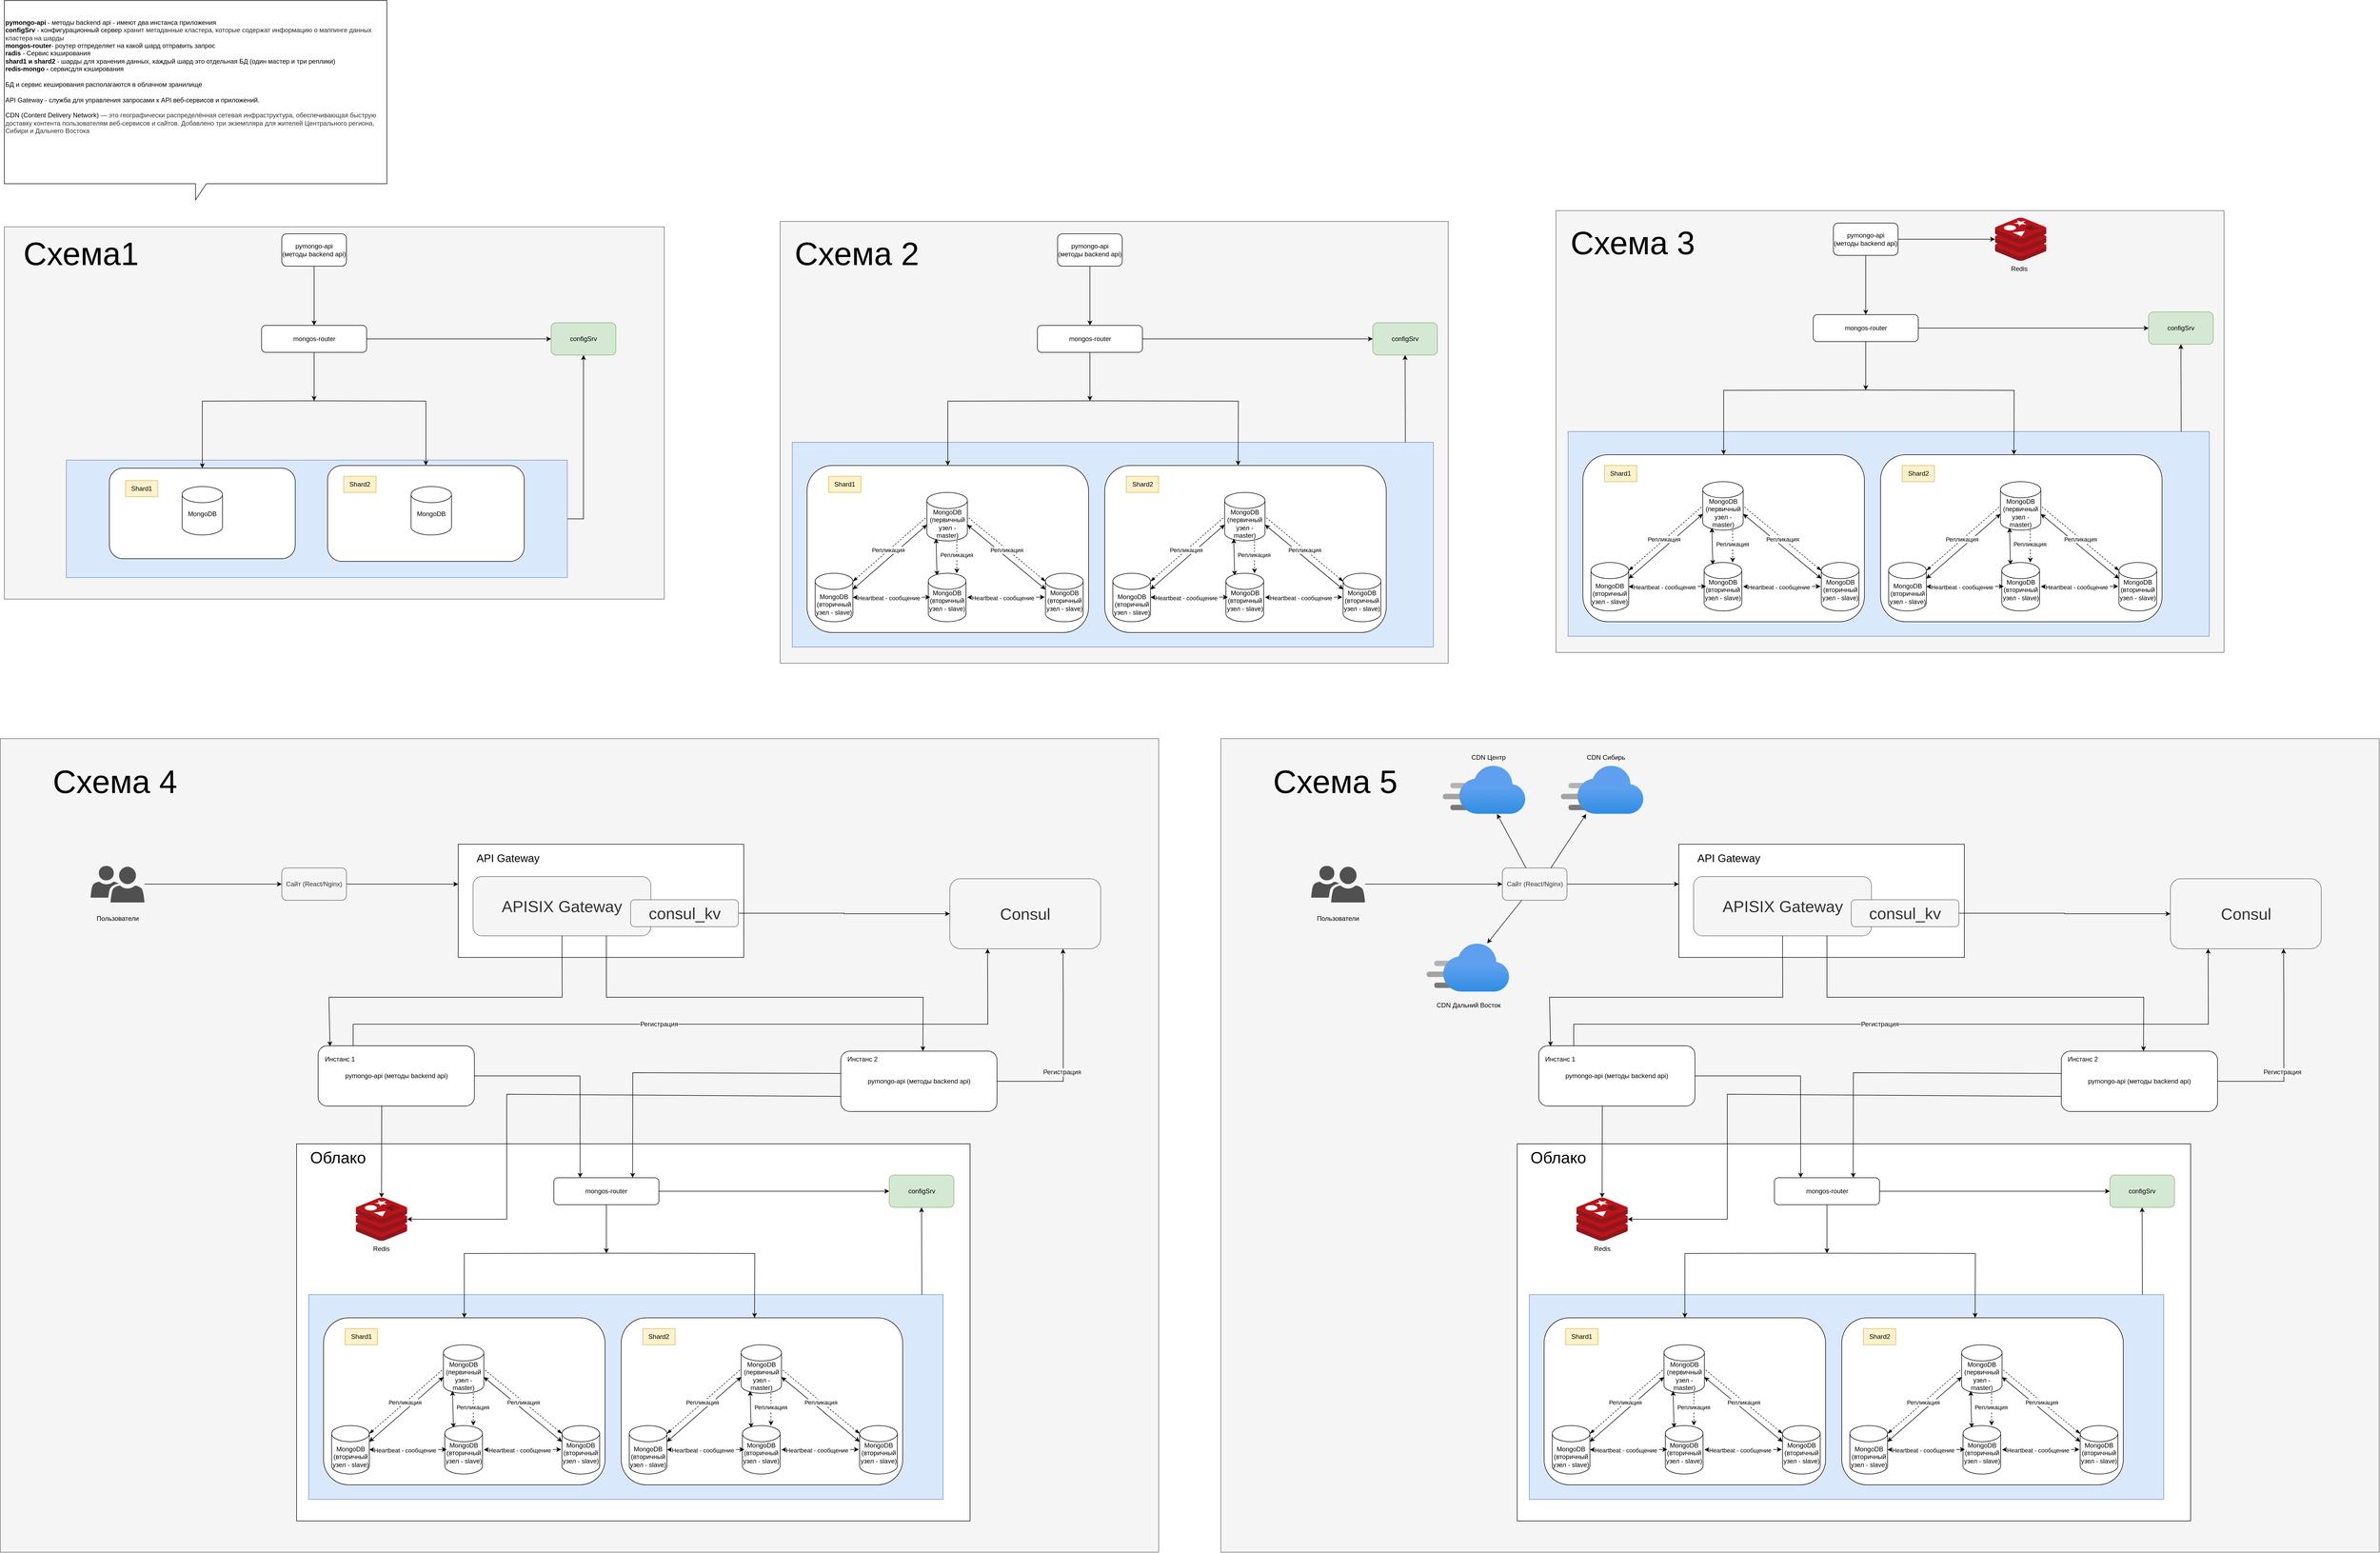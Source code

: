 <mxfile version="20.8.16" type="device"><diagram name="Page-1" id="-H_mtQnk-PTXWXPvYvuk"><mxGraphModel dx="2836" dy="5791" grid="1" gridSize="10" guides="1" tooltips="1" connect="1" arrows="1" fold="1" page="1" pageScale="1" pageWidth="1169" pageHeight="827" math="0" shadow="0"><root><mxCell id="0"/><mxCell id="1" parent="0"/><mxCell id="1ihLw2gT_963NgIA8_A2-45" value="" style="rounded=0;whiteSpace=wrap;html=1;fillColor=#f5f5f5;fontColor=#333333;strokeColor=#666666;" vertex="1" parent="1"><mxGeometry x="1520" y="-3680" width="1240" height="820" as="geometry"/></mxCell><mxCell id="1ihLw2gT_963NgIA8_A2-122" value="" style="rounded=0;whiteSpace=wrap;html=1;fontSize=42;fillColor=#dae8fc;strokeColor=#6c8ebf;" vertex="1" parent="1"><mxGeometry x="1542.5" y="-3270" width="1190" height="380" as="geometry"/></mxCell><mxCell id="QxF9H1dqdYiWwP9V4ab_-5" value="&lt;div&gt;&lt;span style=&quot;text-align: center; background-color: initial;&quot;&gt;&lt;b&gt;pymongo-api&lt;/b&gt; - методы backend api - имеют два инстанса приложения&lt;/span&gt;&lt;/div&gt;&lt;div&gt;&lt;b&gt;сonfigSrv&lt;/b&gt; - к&lt;span style=&quot;background-color: initial;&quot;&gt;онфигурационный сервер&amp;nbsp;&lt;/span&gt;&lt;font style=&quot;background-color: initial;&quot;&gt;&lt;span style=&quot;color: rgba(0, 0, 0, 0.85); font-family: &amp;quot;YS Text&amp;quot;, sans-serif; white-space-collapse: preserve-breaks; background-color: rgb(255, 255, 255);&quot;&gt;хранит метаданные кластера, которые содержат информацию о маппинге данных кластера на шарды&lt;/span&gt;&lt;/font&gt;&lt;/div&gt;&lt;div&gt;&lt;span style=&quot;background-color: initial; text-align: center;&quot;&gt;&lt;b&gt;mongos-router&lt;/b&gt;&lt;/span&gt;&lt;span style=&quot;background-color: initial; text-align: center;&quot;&gt;- роутер отпределяет на какой шард отправить запрос&amp;nbsp;&lt;/span&gt;&lt;/div&gt;&lt;div&gt;&lt;span style=&quot;text-align: center; background-color: initial;&quot;&gt;&lt;b&gt;radis&lt;/b&gt; -&amp;nbsp;&lt;/span&gt;&lt;span style=&quot;text-align: center;&quot;&gt;Сервис кэширования&amp;nbsp;&lt;/span&gt;&lt;span style=&quot;background-color: initial; text-align: center;&quot;&gt;&lt;br&gt;&lt;/span&gt;&lt;/div&gt;&lt;div&gt;&lt;span style=&quot;text-align: center;&quot;&gt;&lt;b&gt;shard1 и shard2 &lt;/b&gt;- шарды для хранения данных, каждый шард это отдельная БД (один мастер и три реплики)&lt;/span&gt;&lt;/div&gt;&lt;div&gt;&lt;span style=&quot;text-align: center;&quot;&gt;&lt;b&gt;redis-mongo - &lt;/b&gt;сервисдля кэширования&lt;/span&gt;&lt;/div&gt;&lt;div&gt;&lt;br&gt;&lt;/div&gt;&lt;div&gt;БД и сервис кеширования располагаются в облачном зранилище&lt;/div&gt;&lt;div&gt;&lt;br&gt;&lt;/div&gt;API Gateway - служба для управления запросами к&amp;nbsp;API веб-сервисов и&amp;nbsp;приложений.&lt;br&gt;&lt;br&gt;C&lt;font style=&quot;font-size: 12px;&quot;&gt;DN (Content Delivery Network)&lt;span style=&quot;color: rgb(51, 51, 51); background-color: rgb(255, 255, 255);&quot;&gt;&amp;nbsp;— это географически распределённая сетевая инфраструктура, обеспечивающая быструю доставку контента пользователям веб-сервисов и сайтов. Добавлено три экземпляра для жителей Центрального региона, Сибири и Дальнего Востока&lt;/span&gt;&lt;/font&gt;&lt;br&gt;&lt;span style=&quot;background-color: initial; color: rgba(0, 0, 0, 0); font-family: monospace; font-size: 0px;&quot;&gt;&lt;br&gt;CDNhModel%3E%3Croot%3E%3CmxCell%20id%3D%220%22%2F%3E%3CmxCell%20id%3D%221%22%20parent%3D%220%22%2F%3E%3CmxCell%20id%3D%222%22%20value%3D%22pymongo-api%20(%D0%BC%D0%B5%D1%82%D0%BE%D0%B4%D1%8B%20backend%20api)%22%20style%3D%22rounded%3D1%3BwhiteSpace%3Dwrap%3Bhtml%3D1%3B%22%20vertex%3D%221%22%20parent%3D%221%22%3E%3CmxGeometry%20x%3D%22555%22%20y%3D%22110%22%20width%3D%22120%22%20height%3D%2260%22%20as%3D%22geometry%22%2F%3E%3C%2FmxCell%3E%3C%2Froot%3E%3C%2FmxGraphModel%3E&lt;/span&gt;&lt;span style=&quot;background-color: initial; color: rgba(0, 0, 0, 0); font-family: monospace; font-size: 0px;&quot;&gt;%3CmxGraphModel%3E%3Croot%3E%3CmxCell%20id%3D%220%22%2F%3E%3CmxCell%20id%3D%221%22%20parent%3D%220%22%2F%3E%3CmxCell%20id%3D%222%22%20value%3D%22pymongo-api%20(%D0%BC%D0%B5%D1%82%D0%BE%D0%B4%D1%8B%20backend%20api)%22%20style%3D%22rounded%3D1%3BwhiteSpace%3Dwrap%3Bhtml%3D1%3B%22%20vertex%3D%221%22%20parent%3D%221%22%3E%3CmxGeometry%20x%3D%22555%22%20y%3D%22110%22%20width%3D%22120%22%20height%3D%2260%22%20as%3D%22geometry%22%2F%3E%3C%2FmxCell%3E%3C%2Froot%3E%3C%2FmxGraphModel%3E&lt;br&gt;&lt;br&gt;&lt;br&gt;&lt;/span&gt;" style="shape=callout;whiteSpace=wrap;html=1;perimeter=calloutPerimeter;align=left;" parent="1" vertex="1"><mxGeometry x="80" y="-4090" width="710" height="370" as="geometry"/></mxCell><mxCell id="1ihLw2gT_963NgIA8_A2-5" value="" style="rounded=0;whiteSpace=wrap;html=1;fillColor=#f5f5f5;fontColor=#333333;strokeColor=#666666;" vertex="1" parent="1"><mxGeometry x="80" y="-3670" width="1225" height="691" as="geometry"/></mxCell><mxCell id="1ihLw2gT_963NgIA8_A2-6" style="edgeStyle=orthogonalEdgeStyle;rounded=0;orthogonalLoop=1;jettySize=auto;html=1;exitX=1;exitY=0.5;exitDx=0;exitDy=0;entryX=0.5;entryY=1;entryDx=0;entryDy=0;" edge="1" parent="1" source="1ihLw2gT_963NgIA8_A2-7" target="1ihLw2gT_963NgIA8_A2-41"><mxGeometry relative="1" as="geometry"/></mxCell><mxCell id="1ihLw2gT_963NgIA8_A2-7" value="" style="rounded=0;whiteSpace=wrap;html=1;fillColor=#dae8fc;strokeColor=#6c8ebf;" vertex="1" parent="1"><mxGeometry x="195" y="-3237" width="930" height="218" as="geometry"/></mxCell><mxCell id="1ihLw2gT_963NgIA8_A2-9" value="pymongo-api (методы backend api)" style="rounded=1;whiteSpace=wrap;html=1;" vertex="1" parent="1"><mxGeometry x="595" y="-3657" width="120" height="60" as="geometry"/></mxCell><mxCell id="1ihLw2gT_963NgIA8_A2-10" value="" style="rounded=1;whiteSpace=wrap;html=1;" vertex="1" parent="1"><mxGeometry x="275" y="-3222" width="345" height="168" as="geometry"/></mxCell><mxCell id="1ihLw2gT_963NgIA8_A2-11" value="MongoDB&lt;div&gt;&lt;br&gt;&lt;/div&gt;" style="shape=cylinder3;whiteSpace=wrap;html=1;boundedLbl=1;backgroundOutline=1;size=15;" vertex="1" parent="1"><mxGeometry x="410" y="-3188" width="75" height="90" as="geometry"/></mxCell><mxCell id="1ihLw2gT_963NgIA8_A2-22" style="edgeStyle=orthogonalEdgeStyle;rounded=0;orthogonalLoop=1;jettySize=auto;html=1;entryX=0;entryY=0.5;entryDx=0;entryDy=0;" edge="1" parent="1" source="1ihLw2gT_963NgIA8_A2-23" target="1ihLw2gT_963NgIA8_A2-41"><mxGeometry relative="1" as="geometry"/></mxCell><mxCell id="1ihLw2gT_963NgIA8_A2-23" value="mongos-router" style="rounded=1;whiteSpace=wrap;html=1;" vertex="1" parent="1"><mxGeometry x="557.5" y="-3487" width="195" height="50" as="geometry"/></mxCell><mxCell id="1ihLw2gT_963NgIA8_A2-24" style="edgeStyle=orthogonalEdgeStyle;rounded=0;orthogonalLoop=1;jettySize=auto;html=1;exitX=0.5;exitY=1;exitDx=0;exitDy=0;" edge="1" parent="1" target="1ihLw2gT_963NgIA8_A2-10"><mxGeometry relative="1" as="geometry"><mxPoint x="655" y="-3347" as="sourcePoint"/></mxGeometry></mxCell><mxCell id="1ihLw2gT_963NgIA8_A2-25" style="edgeStyle=orthogonalEdgeStyle;rounded=0;orthogonalLoop=1;jettySize=auto;html=1;exitX=0.5;exitY=1;exitDx=0;exitDy=0;entryX=0.5;entryY=0;entryDx=0;entryDy=0;" edge="1" parent="1" target="1ihLw2gT_963NgIA8_A2-28"><mxGeometry relative="1" as="geometry"><mxPoint x="655" y="-3347" as="sourcePoint"/></mxGeometry></mxCell><mxCell id="1ihLw2gT_963NgIA8_A2-26" value="" style="endArrow=classic;html=1;rounded=0;exitX=0.5;exitY=1;exitDx=0;exitDy=0;" edge="1" parent="1" source="1ihLw2gT_963NgIA8_A2-23"><mxGeometry width="50" height="50" relative="1" as="geometry"><mxPoint x="550" y="-3197" as="sourcePoint"/><mxPoint x="655" y="-3347" as="targetPoint"/></mxGeometry></mxCell><mxCell id="1ihLw2gT_963NgIA8_A2-27" value="&lt;div&gt;&lt;span style=&quot;background-color: initial;&quot;&gt;Shard1&lt;/span&gt;&lt;br&gt;&lt;/div&gt;" style="text;strokeColor=#d6b656;align=center;fillColor=#fff2cc;html=1;verticalAlign=middle;whiteSpace=wrap;rounded=0;" vertex="1" parent="1"><mxGeometry x="305" y="-3199" width="60" height="30" as="geometry"/></mxCell><mxCell id="1ihLw2gT_963NgIA8_A2-28" value="" style="rounded=1;whiteSpace=wrap;html=1;" vertex="1" parent="1"><mxGeometry x="680" y="-3227" width="365" height="178" as="geometry"/></mxCell><mxCell id="1ihLw2gT_963NgIA8_A2-29" value="MongoDB&lt;div&gt;&lt;br&gt;&lt;/div&gt;" style="shape=cylinder3;whiteSpace=wrap;html=1;boundedLbl=1;backgroundOutline=1;size=15;" vertex="1" parent="1"><mxGeometry x="835" y="-3188" width="75" height="90" as="geometry"/></mxCell><mxCell id="1ihLw2gT_963NgIA8_A2-40" value="Shard2" style="text;strokeColor=#d6b656;align=center;fillColor=#fff2cc;html=1;verticalAlign=middle;whiteSpace=wrap;rounded=0;" vertex="1" parent="1"><mxGeometry x="710" y="-3207" width="60" height="30" as="geometry"/></mxCell><mxCell id="1ihLw2gT_963NgIA8_A2-41" value="&lt;div&gt;configSrv&lt;/div&gt;" style="rounded=1;whiteSpace=wrap;html=1;fillColor=#d5e8d4;strokeColor=#82b366;" vertex="1" parent="1"><mxGeometry x="1095" y="-3492" width="120" height="60" as="geometry"/></mxCell><mxCell id="1ihLw2gT_963NgIA8_A2-42" style="edgeStyle=orthogonalEdgeStyle;rounded=0;orthogonalLoop=1;jettySize=auto;html=1;entryX=0.5;entryY=0;entryDx=0;entryDy=0;exitX=0.5;exitY=1;exitDx=0;exitDy=0;" edge="1" parent="1" source="1ihLw2gT_963NgIA8_A2-9" target="1ihLw2gT_963NgIA8_A2-23"><mxGeometry relative="1" as="geometry"/></mxCell><mxCell id="1ihLw2gT_963NgIA8_A2-44" value="Схема1" style="text;html=1;strokeColor=none;fillColor=none;align=center;verticalAlign=middle;whiteSpace=wrap;rounded=0;fontSize=60;" vertex="1" parent="1"><mxGeometry x="80" y="-3670" width="285" height="100" as="geometry"/></mxCell><mxCell id="1ihLw2gT_963NgIA8_A2-49" value="pymongo-api (методы backend api)" style="rounded=1;whiteSpace=wrap;html=1;" vertex="1" parent="1"><mxGeometry x="2035" y="-3657" width="120" height="60" as="geometry"/></mxCell><mxCell id="1ihLw2gT_963NgIA8_A2-50" value="" style="rounded=1;whiteSpace=wrap;html=1;" vertex="1" parent="1"><mxGeometry x="1570" y="-3227" width="522.5" height="310" as="geometry"/></mxCell><mxCell id="1ihLw2gT_963NgIA8_A2-86" style="edgeStyle=orthogonalEdgeStyle;rounded=0;orthogonalLoop=1;jettySize=auto;html=1;entryX=0.5;entryY=0;entryDx=0;entryDy=0;entryPerimeter=0;fontSize=42;dashed=1;" edge="1" parent="1"><mxGeometry relative="1" as="geometry"><mxPoint x="1848" y="-3087" as="sourcePoint"/><mxPoint x="1848" y="-3027" as="targetPoint"/></mxGeometry></mxCell><mxCell id="1ihLw2gT_963NgIA8_A2-51" value="MongoDB&lt;div&gt;(первичный узел - master&lt;span style=&quot;background-color: initial;&quot;&gt;)&lt;/span&gt;&lt;/div&gt;" style="shape=cylinder3;whiteSpace=wrap;html=1;boundedLbl=1;backgroundOutline=1;size=15;" vertex="1" parent="1"><mxGeometry x="1792.5" y="-3177" width="75" height="90" as="geometry"/></mxCell><mxCell id="1ihLw2gT_963NgIA8_A2-97" style="rounded=0;orthogonalLoop=1;jettySize=auto;html=1;exitX=1;exitY=0;exitDx=0;exitDy=30;exitPerimeter=0;fontSize=42;entryX=0;entryY=0;entryDx=0;entryDy=60;entryPerimeter=0;startArrow=classic;startFill=1;" edge="1" parent="1" source="1ihLw2gT_963NgIA8_A2-52" target="1ihLw2gT_963NgIA8_A2-51"><mxGeometry relative="1" as="geometry"/></mxCell><mxCell id="1ihLw2gT_963NgIA8_A2-52" value="MongoDB&lt;div&gt;(вторичный узел - slave&lt;span style=&quot;background-color: initial;&quot;&gt;)&lt;/span&gt;&lt;/div&gt;" style="shape=cylinder3;whiteSpace=wrap;html=1;boundedLbl=1;backgroundOutline=1;size=15;" vertex="1" parent="1"><mxGeometry x="1585" y="-3027" width="70" height="90" as="geometry"/></mxCell><mxCell id="1ihLw2gT_963NgIA8_A2-99" style="edgeStyle=none;rounded=0;orthogonalLoop=1;jettySize=auto;html=1;exitX=0;exitY=0;exitDx=0;exitDy=30;exitPerimeter=0;entryX=1;entryY=0;entryDx=0;entryDy=60;entryPerimeter=0;fontSize=42;startArrow=classic;startFill=1;" edge="1" parent="1" source="1ihLw2gT_963NgIA8_A2-53" target="1ihLw2gT_963NgIA8_A2-51"><mxGeometry relative="1" as="geometry"/></mxCell><mxCell id="1ihLw2gT_963NgIA8_A2-53" value="MongoDB&lt;div&gt;(вторичный узел - slave&lt;span style=&quot;background-color: initial;&quot;&gt;)&lt;/span&gt;&lt;/div&gt;&lt;div&gt;&lt;br&gt;&lt;/div&gt;" style="shape=cylinder3;whiteSpace=wrap;html=1;boundedLbl=1;backgroundOutline=1;size=15;" vertex="1" parent="1"><mxGeometry x="2012.5" y="-3027" width="70" height="90" as="geometry"/></mxCell><mxCell id="1ihLw2gT_963NgIA8_A2-54" value="" style="endArrow=none;dashed=1;html=1;rounded=0;startArrow=blockThin;startFill=1;exitX=1;exitY=0;exitDx=0;exitDy=15;exitPerimeter=0;entryX=0;entryY=0.5;entryDx=0;entryDy=0;entryPerimeter=0;" edge="1" parent="1" source="1ihLw2gT_963NgIA8_A2-52" target="1ihLw2gT_963NgIA8_A2-51"><mxGeometry width="50" height="50" relative="1" as="geometry"><mxPoint x="1745" y="-3137" as="sourcePoint"/><mxPoint x="1795" y="-3187" as="targetPoint"/></mxGeometry></mxCell><mxCell id="1ihLw2gT_963NgIA8_A2-55" value="Репликация&amp;nbsp;" style="edgeLabel;html=1;align=center;verticalAlign=middle;resizable=0;points=[];" vertex="1" connectable="0" parent="1ihLw2gT_963NgIA8_A2-54"><mxGeometry x="-0.026" relative="1" as="geometry"><mxPoint as="offset"/></mxGeometry></mxCell><mxCell id="1ihLw2gT_963NgIA8_A2-56" value="" style="endArrow=none;dashed=1;html=1;rounded=0;startArrow=blockThin;startFill=1;entryX=1;entryY=0.5;entryDx=0;entryDy=0;entryPerimeter=0;exitX=0;exitY=0;exitDx=0;exitDy=15;exitPerimeter=0;" edge="1" parent="1" source="1ihLw2gT_963NgIA8_A2-53" target="1ihLw2gT_963NgIA8_A2-51"><mxGeometry width="50" height="50" relative="1" as="geometry"><mxPoint x="1755" y="-3127" as="sourcePoint"/><mxPoint x="1805" y="-3177" as="targetPoint"/></mxGeometry></mxCell><mxCell id="1ihLw2gT_963NgIA8_A2-57" value="Репликация&amp;nbsp;" style="edgeLabel;html=1;align=center;verticalAlign=middle;resizable=0;points=[];" vertex="1" connectable="0" parent="1ihLw2gT_963NgIA8_A2-56"><mxGeometry x="-0.026" relative="1" as="geometry"><mxPoint as="offset"/></mxGeometry></mxCell><mxCell id="1ihLw2gT_963NgIA8_A2-62" style="edgeStyle=orthogonalEdgeStyle;rounded=0;orthogonalLoop=1;jettySize=auto;html=1;entryX=0;entryY=0.5;entryDx=0;entryDy=0;" edge="1" parent="1" source="1ihLw2gT_963NgIA8_A2-63" target="1ihLw2gT_963NgIA8_A2-81"><mxGeometry relative="1" as="geometry"/></mxCell><mxCell id="1ihLw2gT_963NgIA8_A2-63" value="mongos-router" style="rounded=1;whiteSpace=wrap;html=1;" vertex="1" parent="1"><mxGeometry x="1997.5" y="-3487" width="195" height="50" as="geometry"/></mxCell><mxCell id="1ihLw2gT_963NgIA8_A2-64" style="edgeStyle=orthogonalEdgeStyle;rounded=0;orthogonalLoop=1;jettySize=auto;html=1;exitX=0.5;exitY=1;exitDx=0;exitDy=0;" edge="1" parent="1" target="1ihLw2gT_963NgIA8_A2-50"><mxGeometry relative="1" as="geometry"><mxPoint x="2095" y="-3347" as="sourcePoint"/></mxGeometry></mxCell><mxCell id="1ihLw2gT_963NgIA8_A2-65" style="edgeStyle=orthogonalEdgeStyle;rounded=0;orthogonalLoop=1;jettySize=auto;html=1;exitX=0.5;exitY=1;exitDx=0;exitDy=0;entryX=0.5;entryY=0;entryDx=0;entryDy=0;" edge="1" parent="1"><mxGeometry relative="1" as="geometry"><mxPoint x="2095" y="-3347" as="sourcePoint"/><mxPoint x="2370" y="-3227" as="targetPoint"/></mxGeometry></mxCell><mxCell id="1ihLw2gT_963NgIA8_A2-66" value="" style="endArrow=classic;html=1;rounded=0;exitX=0.5;exitY=1;exitDx=0;exitDy=0;" edge="1" parent="1" source="1ihLw2gT_963NgIA8_A2-63"><mxGeometry width="50" height="50" relative="1" as="geometry"><mxPoint x="1990" y="-3197" as="sourcePoint"/><mxPoint x="2095" y="-3347" as="targetPoint"/></mxGeometry></mxCell><mxCell id="1ihLw2gT_963NgIA8_A2-67" value="&lt;div&gt;&lt;span style=&quot;background-color: initial;&quot;&gt;Shard1&lt;/span&gt;&lt;br&gt;&lt;/div&gt;" style="text;strokeColor=#d6b656;align=center;fillColor=#fff2cc;html=1;verticalAlign=middle;whiteSpace=wrap;rounded=0;" vertex="1" parent="1"><mxGeometry x="1610" y="-3207" width="60" height="30" as="geometry"/></mxCell><mxCell id="1ihLw2gT_963NgIA8_A2-81" value="&lt;div&gt;configSrv&lt;/div&gt;" style="rounded=1;whiteSpace=wrap;html=1;fillColor=#d5e8d4;strokeColor=#82b366;" vertex="1" parent="1"><mxGeometry x="2620" y="-3492" width="120" height="60" as="geometry"/></mxCell><mxCell id="1ihLw2gT_963NgIA8_A2-82" style="edgeStyle=orthogonalEdgeStyle;rounded=0;orthogonalLoop=1;jettySize=auto;html=1;entryX=0.5;entryY=0;entryDx=0;entryDy=0;exitX=0.5;exitY=1;exitDx=0;exitDy=0;" edge="1" parent="1" source="1ihLw2gT_963NgIA8_A2-49" target="1ihLw2gT_963NgIA8_A2-63"><mxGeometry relative="1" as="geometry"/></mxCell><mxCell id="1ihLw2gT_963NgIA8_A2-84" value="Схема 2" style="text;html=1;strokeColor=none;fillColor=none;align=center;verticalAlign=middle;whiteSpace=wrap;rounded=0;fontSize=60;" vertex="1" parent="1"><mxGeometry x="1520" y="-3670" width="285" height="100" as="geometry"/></mxCell><mxCell id="1ihLw2gT_963NgIA8_A2-100" style="edgeStyle=none;rounded=0;orthogonalLoop=1;jettySize=auto;html=1;exitX=0.145;exitY=0;exitDx=0;exitDy=4.35;exitPerimeter=0;entryX=0.145;entryY=1;entryDx=0;entryDy=-4.35;entryPerimeter=0;fontSize=42;startArrow=classic;startFill=1;" edge="1" parent="1"><mxGeometry relative="1" as="geometry"><mxPoint x="1811.15" y="-3022.65" as="sourcePoint"/><mxPoint x="1809.375" y="-3091.35" as="targetPoint"/></mxGeometry></mxCell><mxCell id="1ihLw2gT_963NgIA8_A2-85" value="MongoDB&lt;div&gt;(вторичный узел - slave&lt;span style=&quot;background-color: initial;&quot;&gt;)&lt;/span&gt;&lt;/div&gt;&lt;div&gt;&lt;br&gt;&lt;/div&gt;" style="shape=cylinder3;whiteSpace=wrap;html=1;boundedLbl=1;backgroundOutline=1;size=15;" vertex="1" parent="1"><mxGeometry x="1795" y="-3027" width="70" height="90" as="geometry"/></mxCell><mxCell id="1ihLw2gT_963NgIA8_A2-87" value="" style="endArrow=classic;startArrow=classic;html=1;rounded=0;exitX=1;exitY=0;exitDx=0;exitDy=60;exitPerimeter=0;" edge="1" parent="1"><mxGeometry width="50" height="50" relative="1" as="geometry"><mxPoint x="1655" y="-2982.24" as="sourcePoint"/><mxPoint x="1798.57" y="-2982.62" as="targetPoint"/></mxGeometry></mxCell><mxCell id="1ihLw2gT_963NgIA8_A2-88" value="Heartbeat - сообщение&amp;nbsp;" style="edgeLabel;html=1;align=center;verticalAlign=middle;resizable=0;points=[];" vertex="1" connectable="0" parent="1ihLw2gT_963NgIA8_A2-87"><mxGeometry x="-0.061" y="-1" relative="1" as="geometry"><mxPoint as="offset"/></mxGeometry></mxCell><mxCell id="1ihLw2gT_963NgIA8_A2-89" value="" style="endArrow=classic;startArrow=classic;html=1;rounded=0;exitX=1;exitY=0;exitDx=0;exitDy=60;exitPerimeter=0;" edge="1" parent="1"><mxGeometry width="50" height="50" relative="1" as="geometry"><mxPoint x="1867.5" y="-2982.24" as="sourcePoint"/><mxPoint x="2011.07" y="-2982.62" as="targetPoint"/></mxGeometry></mxCell><mxCell id="1ihLw2gT_963NgIA8_A2-90" value="Heartbeat - сообщение&amp;nbsp;" style="edgeLabel;html=1;align=center;verticalAlign=middle;resizable=0;points=[];" vertex="1" connectable="0" parent="1ihLw2gT_963NgIA8_A2-89"><mxGeometry x="-0.061" y="-1" relative="1" as="geometry"><mxPoint as="offset"/></mxGeometry></mxCell><mxCell id="1ihLw2gT_963NgIA8_A2-91" value="Репликация&amp;nbsp;" style="edgeLabel;html=1;align=center;verticalAlign=middle;resizable=0;points=[];" vertex="1" connectable="0" parent="1"><mxGeometry x="1922.502" y="-3079.998" as="geometry"><mxPoint x="-74" y="19" as="offset"/></mxGeometry></mxCell><mxCell id="1ihLw2gT_963NgIA8_A2-103" value="" style="rounded=1;whiteSpace=wrap;html=1;" vertex="1" parent="1"><mxGeometry x="2122.5" y="-3227" width="522.5" height="310" as="geometry"/></mxCell><mxCell id="1ihLw2gT_963NgIA8_A2-104" style="edgeStyle=orthogonalEdgeStyle;rounded=0;orthogonalLoop=1;jettySize=auto;html=1;entryX=0.5;entryY=0;entryDx=0;entryDy=0;entryPerimeter=0;fontSize=42;dashed=1;" edge="1" parent="1"><mxGeometry relative="1" as="geometry"><mxPoint x="2400.5" y="-3087" as="sourcePoint"/><mxPoint x="2400.5" y="-3027" as="targetPoint"/></mxGeometry></mxCell><mxCell id="1ihLw2gT_963NgIA8_A2-105" value="MongoDB&lt;div&gt;(первичный узел - master&lt;span style=&quot;background-color: initial;&quot;&gt;)&lt;/span&gt;&lt;/div&gt;" style="shape=cylinder3;whiteSpace=wrap;html=1;boundedLbl=1;backgroundOutline=1;size=15;" vertex="1" parent="1"><mxGeometry x="2345" y="-3177" width="75" height="90" as="geometry"/></mxCell><mxCell id="1ihLw2gT_963NgIA8_A2-106" style="rounded=0;orthogonalLoop=1;jettySize=auto;html=1;exitX=1;exitY=0;exitDx=0;exitDy=30;exitPerimeter=0;fontSize=42;entryX=0;entryY=0;entryDx=0;entryDy=60;entryPerimeter=0;startArrow=classic;startFill=1;" edge="1" parent="1" source="1ihLw2gT_963NgIA8_A2-107" target="1ihLw2gT_963NgIA8_A2-105"><mxGeometry relative="1" as="geometry"/></mxCell><mxCell id="1ihLw2gT_963NgIA8_A2-107" value="MongoDB&lt;div&gt;(вторичный узел - slave&lt;span style=&quot;background-color: initial;&quot;&gt;)&lt;/span&gt;&lt;/div&gt;" style="shape=cylinder3;whiteSpace=wrap;html=1;boundedLbl=1;backgroundOutline=1;size=15;" vertex="1" parent="1"><mxGeometry x="2137.5" y="-3027" width="70" height="90" as="geometry"/></mxCell><mxCell id="1ihLw2gT_963NgIA8_A2-108" style="edgeStyle=none;rounded=0;orthogonalLoop=1;jettySize=auto;html=1;exitX=0;exitY=0;exitDx=0;exitDy=30;exitPerimeter=0;entryX=1;entryY=0;entryDx=0;entryDy=60;entryPerimeter=0;fontSize=42;startArrow=classic;startFill=1;" edge="1" parent="1" source="1ihLw2gT_963NgIA8_A2-109" target="1ihLw2gT_963NgIA8_A2-105"><mxGeometry relative="1" as="geometry"/></mxCell><mxCell id="1ihLw2gT_963NgIA8_A2-109" value="MongoDB&lt;div&gt;(вторичный узел - slave&lt;span style=&quot;background-color: initial;&quot;&gt;)&lt;/span&gt;&lt;/div&gt;&lt;div&gt;&lt;br&gt;&lt;/div&gt;" style="shape=cylinder3;whiteSpace=wrap;html=1;boundedLbl=1;backgroundOutline=1;size=15;" vertex="1" parent="1"><mxGeometry x="2565" y="-3027" width="70" height="90" as="geometry"/></mxCell><mxCell id="1ihLw2gT_963NgIA8_A2-110" value="" style="endArrow=none;dashed=1;html=1;rounded=0;startArrow=blockThin;startFill=1;exitX=1;exitY=0;exitDx=0;exitDy=15;exitPerimeter=0;entryX=0;entryY=0.5;entryDx=0;entryDy=0;entryPerimeter=0;" edge="1" parent="1" source="1ihLw2gT_963NgIA8_A2-107" target="1ihLw2gT_963NgIA8_A2-105"><mxGeometry width="50" height="50" relative="1" as="geometry"><mxPoint x="2297.5" y="-3137" as="sourcePoint"/><mxPoint x="2347.5" y="-3187" as="targetPoint"/></mxGeometry></mxCell><mxCell id="1ihLw2gT_963NgIA8_A2-111" value="Репликация&amp;nbsp;" style="edgeLabel;html=1;align=center;verticalAlign=middle;resizable=0;points=[];" vertex="1" connectable="0" parent="1ihLw2gT_963NgIA8_A2-110"><mxGeometry x="-0.026" relative="1" as="geometry"><mxPoint as="offset"/></mxGeometry></mxCell><mxCell id="1ihLw2gT_963NgIA8_A2-112" value="" style="endArrow=none;dashed=1;html=1;rounded=0;startArrow=blockThin;startFill=1;entryX=1;entryY=0.5;entryDx=0;entryDy=0;entryPerimeter=0;exitX=0;exitY=0;exitDx=0;exitDy=15;exitPerimeter=0;" edge="1" parent="1" source="1ihLw2gT_963NgIA8_A2-109" target="1ihLw2gT_963NgIA8_A2-105"><mxGeometry width="50" height="50" relative="1" as="geometry"><mxPoint x="2307.5" y="-3127" as="sourcePoint"/><mxPoint x="2357.5" y="-3177" as="targetPoint"/></mxGeometry></mxCell><mxCell id="1ihLw2gT_963NgIA8_A2-113" value="Репликация&amp;nbsp;" style="edgeLabel;html=1;align=center;verticalAlign=middle;resizable=0;points=[];" vertex="1" connectable="0" parent="1ihLw2gT_963NgIA8_A2-112"><mxGeometry x="-0.026" relative="1" as="geometry"><mxPoint as="offset"/></mxGeometry></mxCell><mxCell id="1ihLw2gT_963NgIA8_A2-114" value="&lt;div&gt;&lt;span style=&quot;background-color: initial;&quot;&gt;Shard2&lt;/span&gt;&lt;br&gt;&lt;/div&gt;" style="text;strokeColor=#d6b656;align=center;fillColor=#fff2cc;html=1;verticalAlign=middle;whiteSpace=wrap;rounded=0;" vertex="1" parent="1"><mxGeometry x="2162.5" y="-3207" width="60" height="30" as="geometry"/></mxCell><mxCell id="1ihLw2gT_963NgIA8_A2-115" style="edgeStyle=none;rounded=0;orthogonalLoop=1;jettySize=auto;html=1;exitX=0.145;exitY=0;exitDx=0;exitDy=4.35;exitPerimeter=0;entryX=0.145;entryY=1;entryDx=0;entryDy=-4.35;entryPerimeter=0;fontSize=42;startArrow=classic;startFill=1;" edge="1" parent="1"><mxGeometry relative="1" as="geometry"><mxPoint x="2363.65" y="-3022.65" as="sourcePoint"/><mxPoint x="2361.875" y="-3091.35" as="targetPoint"/></mxGeometry></mxCell><mxCell id="1ihLw2gT_963NgIA8_A2-116" value="MongoDB&lt;div&gt;(вторичный узел - slave&lt;span style=&quot;background-color: initial;&quot;&gt;)&lt;/span&gt;&lt;/div&gt;&lt;div&gt;&lt;br&gt;&lt;/div&gt;" style="shape=cylinder3;whiteSpace=wrap;html=1;boundedLbl=1;backgroundOutline=1;size=15;" vertex="1" parent="1"><mxGeometry x="2347.5" y="-3027" width="70" height="90" as="geometry"/></mxCell><mxCell id="1ihLw2gT_963NgIA8_A2-117" value="" style="endArrow=classic;startArrow=classic;html=1;rounded=0;exitX=1;exitY=0;exitDx=0;exitDy=60;exitPerimeter=0;" edge="1" parent="1"><mxGeometry width="50" height="50" relative="1" as="geometry"><mxPoint x="2207.5" y="-2982.24" as="sourcePoint"/><mxPoint x="2351.07" y="-2982.62" as="targetPoint"/></mxGeometry></mxCell><mxCell id="1ihLw2gT_963NgIA8_A2-118" value="Heartbeat - сообщение&amp;nbsp;" style="edgeLabel;html=1;align=center;verticalAlign=middle;resizable=0;points=[];" vertex="1" connectable="0" parent="1ihLw2gT_963NgIA8_A2-117"><mxGeometry x="-0.061" y="-1" relative="1" as="geometry"><mxPoint as="offset"/></mxGeometry></mxCell><mxCell id="1ihLw2gT_963NgIA8_A2-119" value="" style="endArrow=classic;startArrow=classic;html=1;rounded=0;exitX=1;exitY=0;exitDx=0;exitDy=60;exitPerimeter=0;" edge="1" parent="1"><mxGeometry width="50" height="50" relative="1" as="geometry"><mxPoint x="2420" y="-2982.24" as="sourcePoint"/><mxPoint x="2563.57" y="-2982.62" as="targetPoint"/></mxGeometry></mxCell><mxCell id="1ihLw2gT_963NgIA8_A2-120" value="Heartbeat - сообщение&amp;nbsp;" style="edgeLabel;html=1;align=center;verticalAlign=middle;resizable=0;points=[];" vertex="1" connectable="0" parent="1ihLw2gT_963NgIA8_A2-119"><mxGeometry x="-0.061" y="-1" relative="1" as="geometry"><mxPoint as="offset"/></mxGeometry></mxCell><mxCell id="1ihLw2gT_963NgIA8_A2-121" value="Репликация&amp;nbsp;" style="edgeLabel;html=1;align=center;verticalAlign=middle;resizable=0;points=[];" vertex="1" connectable="0" parent="1"><mxGeometry x="2475.002" y="-3079.998" as="geometry"><mxPoint x="-74" y="19" as="offset"/></mxGeometry></mxCell><mxCell id="1ihLw2gT_963NgIA8_A2-125" value="" style="endArrow=classic;html=1;rounded=0;fontSize=42;entryX=0.5;entryY=1;entryDx=0;entryDy=0;" edge="1" parent="1" target="1ihLw2gT_963NgIA8_A2-81"><mxGeometry width="50" height="50" relative="1" as="geometry"><mxPoint x="2680.5" y="-3270" as="sourcePoint"/><mxPoint x="2092.5" y="-3420" as="targetPoint"/></mxGeometry></mxCell><mxCell id="1ihLw2gT_963NgIA8_A2-126" value="" style="rounded=0;whiteSpace=wrap;html=1;fillColor=#f5f5f5;fontColor=#333333;strokeColor=#666666;" vertex="1" parent="1"><mxGeometry x="2960" y="-3700" width="1240" height="820" as="geometry"/></mxCell><mxCell id="1ihLw2gT_963NgIA8_A2-127" value="" style="rounded=0;whiteSpace=wrap;html=1;fontSize=42;fillColor=#dae8fc;strokeColor=#6c8ebf;" vertex="1" parent="1"><mxGeometry x="2982.5" y="-3290" width="1190" height="380" as="geometry"/></mxCell><mxCell id="1ihLw2gT_963NgIA8_A2-228" style="edgeStyle=none;rounded=0;orthogonalLoop=1;jettySize=auto;html=1;fontSize=42;startArrow=none;startFill=0;" edge="1" parent="1" source="1ihLw2gT_963NgIA8_A2-128" target="1ihLw2gT_963NgIA8_A2-226"><mxGeometry relative="1" as="geometry"/></mxCell><mxCell id="1ihLw2gT_963NgIA8_A2-128" value="pymongo-api (методы backend api)" style="rounded=1;whiteSpace=wrap;html=1;" vertex="1" parent="1"><mxGeometry x="3475" y="-3677" width="120" height="60" as="geometry"/></mxCell><mxCell id="1ihLw2gT_963NgIA8_A2-129" value="" style="rounded=1;whiteSpace=wrap;html=1;" vertex="1" parent="1"><mxGeometry x="3010" y="-3247" width="522.5" height="310" as="geometry"/></mxCell><mxCell id="1ihLw2gT_963NgIA8_A2-130" style="edgeStyle=orthogonalEdgeStyle;rounded=0;orthogonalLoop=1;jettySize=auto;html=1;entryX=0.5;entryY=0;entryDx=0;entryDy=0;entryPerimeter=0;fontSize=42;dashed=1;" edge="1" parent="1"><mxGeometry relative="1" as="geometry"><mxPoint x="3288.0" y="-3107" as="sourcePoint"/><mxPoint x="3288.0" y="-3047" as="targetPoint"/></mxGeometry></mxCell><mxCell id="1ihLw2gT_963NgIA8_A2-131" value="MongoDB&lt;div&gt;(первичный узел - master&lt;span style=&quot;background-color: initial;&quot;&gt;)&lt;/span&gt;&lt;/div&gt;" style="shape=cylinder3;whiteSpace=wrap;html=1;boundedLbl=1;backgroundOutline=1;size=15;" vertex="1" parent="1"><mxGeometry x="3232.5" y="-3197" width="75" height="90" as="geometry"/></mxCell><mxCell id="1ihLw2gT_963NgIA8_A2-132" style="rounded=0;orthogonalLoop=1;jettySize=auto;html=1;exitX=1;exitY=0;exitDx=0;exitDy=30;exitPerimeter=0;fontSize=42;entryX=0;entryY=0;entryDx=0;entryDy=60;entryPerimeter=0;startArrow=classic;startFill=1;" edge="1" parent="1" source="1ihLw2gT_963NgIA8_A2-133" target="1ihLw2gT_963NgIA8_A2-131"><mxGeometry relative="1" as="geometry"/></mxCell><mxCell id="1ihLw2gT_963NgIA8_A2-133" value="MongoDB&lt;div&gt;(вторичный узел - slave&lt;span style=&quot;background-color: initial;&quot;&gt;)&lt;/span&gt;&lt;/div&gt;" style="shape=cylinder3;whiteSpace=wrap;html=1;boundedLbl=1;backgroundOutline=1;size=15;" vertex="1" parent="1"><mxGeometry x="3025" y="-3047" width="70" height="90" as="geometry"/></mxCell><mxCell id="1ihLw2gT_963NgIA8_A2-134" style="edgeStyle=none;rounded=0;orthogonalLoop=1;jettySize=auto;html=1;exitX=0;exitY=0;exitDx=0;exitDy=30;exitPerimeter=0;entryX=1;entryY=0;entryDx=0;entryDy=60;entryPerimeter=0;fontSize=42;startArrow=classic;startFill=1;" edge="1" parent="1" source="1ihLw2gT_963NgIA8_A2-135" target="1ihLw2gT_963NgIA8_A2-131"><mxGeometry relative="1" as="geometry"/></mxCell><mxCell id="1ihLw2gT_963NgIA8_A2-135" value="MongoDB&lt;div&gt;(вторичный узел - slave&lt;span style=&quot;background-color: initial;&quot;&gt;)&lt;/span&gt;&lt;/div&gt;&lt;div&gt;&lt;br&gt;&lt;/div&gt;" style="shape=cylinder3;whiteSpace=wrap;html=1;boundedLbl=1;backgroundOutline=1;size=15;" vertex="1" parent="1"><mxGeometry x="3452.5" y="-3047" width="70" height="90" as="geometry"/></mxCell><mxCell id="1ihLw2gT_963NgIA8_A2-136" value="" style="endArrow=none;dashed=1;html=1;rounded=0;startArrow=blockThin;startFill=1;exitX=1;exitY=0;exitDx=0;exitDy=15;exitPerimeter=0;entryX=0;entryY=0.5;entryDx=0;entryDy=0;entryPerimeter=0;" edge="1" parent="1" source="1ihLw2gT_963NgIA8_A2-133" target="1ihLw2gT_963NgIA8_A2-131"><mxGeometry width="50" height="50" relative="1" as="geometry"><mxPoint x="3185" y="-3157" as="sourcePoint"/><mxPoint x="3235" y="-3207" as="targetPoint"/></mxGeometry></mxCell><mxCell id="1ihLw2gT_963NgIA8_A2-137" value="Репликация&amp;nbsp;" style="edgeLabel;html=1;align=center;verticalAlign=middle;resizable=0;points=[];" vertex="1" connectable="0" parent="1ihLw2gT_963NgIA8_A2-136"><mxGeometry x="-0.026" relative="1" as="geometry"><mxPoint as="offset"/></mxGeometry></mxCell><mxCell id="1ihLw2gT_963NgIA8_A2-138" value="" style="endArrow=none;dashed=1;html=1;rounded=0;startArrow=blockThin;startFill=1;entryX=1;entryY=0.5;entryDx=0;entryDy=0;entryPerimeter=0;exitX=0;exitY=0;exitDx=0;exitDy=15;exitPerimeter=0;" edge="1" parent="1" source="1ihLw2gT_963NgIA8_A2-135" target="1ihLw2gT_963NgIA8_A2-131"><mxGeometry width="50" height="50" relative="1" as="geometry"><mxPoint x="3195" y="-3147" as="sourcePoint"/><mxPoint x="3245" y="-3197" as="targetPoint"/></mxGeometry></mxCell><mxCell id="1ihLw2gT_963NgIA8_A2-139" value="Репликация&amp;nbsp;" style="edgeLabel;html=1;align=center;verticalAlign=middle;resizable=0;points=[];" vertex="1" connectable="0" parent="1ihLw2gT_963NgIA8_A2-138"><mxGeometry x="-0.026" relative="1" as="geometry"><mxPoint as="offset"/></mxGeometry></mxCell><mxCell id="1ihLw2gT_963NgIA8_A2-140" style="edgeStyle=orthogonalEdgeStyle;rounded=0;orthogonalLoop=1;jettySize=auto;html=1;entryX=0;entryY=0.5;entryDx=0;entryDy=0;" edge="1" parent="1" source="1ihLw2gT_963NgIA8_A2-141" target="1ihLw2gT_963NgIA8_A2-146"><mxGeometry relative="1" as="geometry"/></mxCell><mxCell id="1ihLw2gT_963NgIA8_A2-141" value="mongos-router" style="rounded=1;whiteSpace=wrap;html=1;" vertex="1" parent="1"><mxGeometry x="3437.5" y="-3507" width="195" height="50" as="geometry"/></mxCell><mxCell id="1ihLw2gT_963NgIA8_A2-142" style="edgeStyle=orthogonalEdgeStyle;rounded=0;orthogonalLoop=1;jettySize=auto;html=1;exitX=0.5;exitY=1;exitDx=0;exitDy=0;" edge="1" parent="1" target="1ihLw2gT_963NgIA8_A2-129"><mxGeometry relative="1" as="geometry"><mxPoint x="3535" y="-3367" as="sourcePoint"/></mxGeometry></mxCell><mxCell id="1ihLw2gT_963NgIA8_A2-143" style="edgeStyle=orthogonalEdgeStyle;rounded=0;orthogonalLoop=1;jettySize=auto;html=1;exitX=0.5;exitY=1;exitDx=0;exitDy=0;entryX=0.5;entryY=0;entryDx=0;entryDy=0;" edge="1" parent="1"><mxGeometry relative="1" as="geometry"><mxPoint x="3535" y="-3367" as="sourcePoint"/><mxPoint x="3810" y="-3247" as="targetPoint"/></mxGeometry></mxCell><mxCell id="1ihLw2gT_963NgIA8_A2-144" value="" style="endArrow=classic;html=1;rounded=0;exitX=0.5;exitY=1;exitDx=0;exitDy=0;" edge="1" parent="1" source="1ihLw2gT_963NgIA8_A2-141"><mxGeometry width="50" height="50" relative="1" as="geometry"><mxPoint x="3430" y="-3217" as="sourcePoint"/><mxPoint x="3535" y="-3367" as="targetPoint"/></mxGeometry></mxCell><mxCell id="1ihLw2gT_963NgIA8_A2-145" value="&lt;div&gt;&lt;span style=&quot;background-color: initial;&quot;&gt;Shard1&lt;/span&gt;&lt;br&gt;&lt;/div&gt;" style="text;strokeColor=#d6b656;align=center;fillColor=#fff2cc;html=1;verticalAlign=middle;whiteSpace=wrap;rounded=0;" vertex="1" parent="1"><mxGeometry x="3050" y="-3227" width="60" height="30" as="geometry"/></mxCell><mxCell id="1ihLw2gT_963NgIA8_A2-146" value="&lt;div&gt;configSrv&lt;/div&gt;" style="rounded=1;whiteSpace=wrap;html=1;fillColor=#d5e8d4;strokeColor=#82b366;" vertex="1" parent="1"><mxGeometry x="4060" y="-3512" width="120" height="60" as="geometry"/></mxCell><mxCell id="1ihLw2gT_963NgIA8_A2-147" style="edgeStyle=orthogonalEdgeStyle;rounded=0;orthogonalLoop=1;jettySize=auto;html=1;entryX=0.5;entryY=0;entryDx=0;entryDy=0;exitX=0.5;exitY=1;exitDx=0;exitDy=0;" edge="1" parent="1" source="1ihLw2gT_963NgIA8_A2-128" target="1ihLw2gT_963NgIA8_A2-141"><mxGeometry relative="1" as="geometry"/></mxCell><mxCell id="1ihLw2gT_963NgIA8_A2-148" value="Схема 3" style="text;html=1;strokeColor=none;fillColor=none;align=center;verticalAlign=middle;whiteSpace=wrap;rounded=0;fontSize=60;" vertex="1" parent="1"><mxGeometry x="2960" y="-3690" width="285" height="100" as="geometry"/></mxCell><mxCell id="1ihLw2gT_963NgIA8_A2-149" style="edgeStyle=none;rounded=0;orthogonalLoop=1;jettySize=auto;html=1;exitX=0.145;exitY=0;exitDx=0;exitDy=4.35;exitPerimeter=0;entryX=0.145;entryY=1;entryDx=0;entryDy=-4.35;entryPerimeter=0;fontSize=42;startArrow=classic;startFill=1;" edge="1" parent="1"><mxGeometry relative="1" as="geometry"><mxPoint x="3251.15" y="-3042.65" as="sourcePoint"/><mxPoint x="3249.375" y="-3111.35" as="targetPoint"/></mxGeometry></mxCell><mxCell id="1ihLw2gT_963NgIA8_A2-150" value="MongoDB&lt;div&gt;(вторичный узел - slave&lt;span style=&quot;background-color: initial;&quot;&gt;)&lt;/span&gt;&lt;/div&gt;&lt;div&gt;&lt;br&gt;&lt;/div&gt;" style="shape=cylinder3;whiteSpace=wrap;html=1;boundedLbl=1;backgroundOutline=1;size=15;" vertex="1" parent="1"><mxGeometry x="3235" y="-3047" width="70" height="90" as="geometry"/></mxCell><mxCell id="1ihLw2gT_963NgIA8_A2-151" value="" style="endArrow=classic;startArrow=classic;html=1;rounded=0;exitX=1;exitY=0;exitDx=0;exitDy=60;exitPerimeter=0;" edge="1" parent="1"><mxGeometry width="50" height="50" relative="1" as="geometry"><mxPoint x="3095" y="-3002.24" as="sourcePoint"/><mxPoint x="3238.57" y="-3002.62" as="targetPoint"/></mxGeometry></mxCell><mxCell id="1ihLw2gT_963NgIA8_A2-152" value="Heartbeat - сообщение&amp;nbsp;" style="edgeLabel;html=1;align=center;verticalAlign=middle;resizable=0;points=[];" vertex="1" connectable="0" parent="1ihLw2gT_963NgIA8_A2-151"><mxGeometry x="-0.061" y="-1" relative="1" as="geometry"><mxPoint as="offset"/></mxGeometry></mxCell><mxCell id="1ihLw2gT_963NgIA8_A2-153" value="" style="endArrow=classic;startArrow=classic;html=1;rounded=0;exitX=1;exitY=0;exitDx=0;exitDy=60;exitPerimeter=0;" edge="1" parent="1"><mxGeometry width="50" height="50" relative="1" as="geometry"><mxPoint x="3307.5" y="-3002.24" as="sourcePoint"/><mxPoint x="3451.07" y="-3002.62" as="targetPoint"/></mxGeometry></mxCell><mxCell id="1ihLw2gT_963NgIA8_A2-154" value="Heartbeat - сообщение&amp;nbsp;" style="edgeLabel;html=1;align=center;verticalAlign=middle;resizable=0;points=[];" vertex="1" connectable="0" parent="1ihLw2gT_963NgIA8_A2-153"><mxGeometry x="-0.061" y="-1" relative="1" as="geometry"><mxPoint as="offset"/></mxGeometry></mxCell><mxCell id="1ihLw2gT_963NgIA8_A2-155" value="Репликация&amp;nbsp;" style="edgeLabel;html=1;align=center;verticalAlign=middle;resizable=0;points=[];" vertex="1" connectable="0" parent="1"><mxGeometry x="3362.502" y="-3099.998" as="geometry"><mxPoint x="-74" y="19" as="offset"/></mxGeometry></mxCell><mxCell id="1ihLw2gT_963NgIA8_A2-156" value="" style="rounded=1;whiteSpace=wrap;html=1;" vertex="1" parent="1"><mxGeometry x="3562.5" y="-3247" width="522.5" height="310" as="geometry"/></mxCell><mxCell id="1ihLw2gT_963NgIA8_A2-157" style="edgeStyle=orthogonalEdgeStyle;rounded=0;orthogonalLoop=1;jettySize=auto;html=1;entryX=0.5;entryY=0;entryDx=0;entryDy=0;entryPerimeter=0;fontSize=42;dashed=1;" edge="1" parent="1"><mxGeometry relative="1" as="geometry"><mxPoint x="3840.5" y="-3107" as="sourcePoint"/><mxPoint x="3840.5" y="-3047" as="targetPoint"/></mxGeometry></mxCell><mxCell id="1ihLw2gT_963NgIA8_A2-158" value="MongoDB&lt;div&gt;(первичный узел - master&lt;span style=&quot;background-color: initial;&quot;&gt;)&lt;/span&gt;&lt;/div&gt;" style="shape=cylinder3;whiteSpace=wrap;html=1;boundedLbl=1;backgroundOutline=1;size=15;" vertex="1" parent="1"><mxGeometry x="3785" y="-3197" width="75" height="90" as="geometry"/></mxCell><mxCell id="1ihLw2gT_963NgIA8_A2-159" style="rounded=0;orthogonalLoop=1;jettySize=auto;html=1;exitX=1;exitY=0;exitDx=0;exitDy=30;exitPerimeter=0;fontSize=42;entryX=0;entryY=0;entryDx=0;entryDy=60;entryPerimeter=0;startArrow=classic;startFill=1;" edge="1" parent="1" source="1ihLw2gT_963NgIA8_A2-160" target="1ihLw2gT_963NgIA8_A2-158"><mxGeometry relative="1" as="geometry"/></mxCell><mxCell id="1ihLw2gT_963NgIA8_A2-160" value="MongoDB&lt;div&gt;(вторичный узел - slave&lt;span style=&quot;background-color: initial;&quot;&gt;)&lt;/span&gt;&lt;/div&gt;" style="shape=cylinder3;whiteSpace=wrap;html=1;boundedLbl=1;backgroundOutline=1;size=15;" vertex="1" parent="1"><mxGeometry x="3577.5" y="-3047" width="70" height="90" as="geometry"/></mxCell><mxCell id="1ihLw2gT_963NgIA8_A2-161" style="edgeStyle=none;rounded=0;orthogonalLoop=1;jettySize=auto;html=1;exitX=0;exitY=0;exitDx=0;exitDy=30;exitPerimeter=0;entryX=1;entryY=0;entryDx=0;entryDy=60;entryPerimeter=0;fontSize=42;startArrow=classic;startFill=1;" edge="1" parent="1" source="1ihLw2gT_963NgIA8_A2-162" target="1ihLw2gT_963NgIA8_A2-158"><mxGeometry relative="1" as="geometry"/></mxCell><mxCell id="1ihLw2gT_963NgIA8_A2-162" value="MongoDB&lt;div&gt;(вторичный узел - slave&lt;span style=&quot;background-color: initial;&quot;&gt;)&lt;/span&gt;&lt;/div&gt;&lt;div&gt;&lt;br&gt;&lt;/div&gt;" style="shape=cylinder3;whiteSpace=wrap;html=1;boundedLbl=1;backgroundOutline=1;size=15;" vertex="1" parent="1"><mxGeometry x="4005" y="-3047" width="70" height="90" as="geometry"/></mxCell><mxCell id="1ihLw2gT_963NgIA8_A2-163" value="" style="endArrow=none;dashed=1;html=1;rounded=0;startArrow=blockThin;startFill=1;exitX=1;exitY=0;exitDx=0;exitDy=15;exitPerimeter=0;entryX=0;entryY=0.5;entryDx=0;entryDy=0;entryPerimeter=0;" edge="1" parent="1" source="1ihLw2gT_963NgIA8_A2-160" target="1ihLw2gT_963NgIA8_A2-158"><mxGeometry width="50" height="50" relative="1" as="geometry"><mxPoint x="3737.5" y="-3157" as="sourcePoint"/><mxPoint x="3787.5" y="-3207" as="targetPoint"/></mxGeometry></mxCell><mxCell id="1ihLw2gT_963NgIA8_A2-164" value="Репликация&amp;nbsp;" style="edgeLabel;html=1;align=center;verticalAlign=middle;resizable=0;points=[];" vertex="1" connectable="0" parent="1ihLw2gT_963NgIA8_A2-163"><mxGeometry x="-0.026" relative="1" as="geometry"><mxPoint as="offset"/></mxGeometry></mxCell><mxCell id="1ihLw2gT_963NgIA8_A2-165" value="" style="endArrow=none;dashed=1;html=1;rounded=0;startArrow=blockThin;startFill=1;entryX=1;entryY=0.5;entryDx=0;entryDy=0;entryPerimeter=0;exitX=0;exitY=0;exitDx=0;exitDy=15;exitPerimeter=0;" edge="1" parent="1" source="1ihLw2gT_963NgIA8_A2-162" target="1ihLw2gT_963NgIA8_A2-158"><mxGeometry width="50" height="50" relative="1" as="geometry"><mxPoint x="3747.5" y="-3147" as="sourcePoint"/><mxPoint x="3797.5" y="-3197" as="targetPoint"/></mxGeometry></mxCell><mxCell id="1ihLw2gT_963NgIA8_A2-166" value="Репликация&amp;nbsp;" style="edgeLabel;html=1;align=center;verticalAlign=middle;resizable=0;points=[];" vertex="1" connectable="0" parent="1ihLw2gT_963NgIA8_A2-165"><mxGeometry x="-0.026" relative="1" as="geometry"><mxPoint as="offset"/></mxGeometry></mxCell><mxCell id="1ihLw2gT_963NgIA8_A2-167" value="&lt;div&gt;&lt;span style=&quot;background-color: initial;&quot;&gt;Shard2&lt;/span&gt;&lt;br&gt;&lt;/div&gt;" style="text;strokeColor=#d6b656;align=center;fillColor=#fff2cc;html=1;verticalAlign=middle;whiteSpace=wrap;rounded=0;" vertex="1" parent="1"><mxGeometry x="3602.5" y="-3227" width="60" height="30" as="geometry"/></mxCell><mxCell id="1ihLw2gT_963NgIA8_A2-168" style="edgeStyle=none;rounded=0;orthogonalLoop=1;jettySize=auto;html=1;exitX=0.145;exitY=0;exitDx=0;exitDy=4.35;exitPerimeter=0;entryX=0.145;entryY=1;entryDx=0;entryDy=-4.35;entryPerimeter=0;fontSize=42;startArrow=classic;startFill=1;" edge="1" parent="1"><mxGeometry relative="1" as="geometry"><mxPoint x="3803.65" y="-3042.65" as="sourcePoint"/><mxPoint x="3801.875" y="-3111.35" as="targetPoint"/></mxGeometry></mxCell><mxCell id="1ihLw2gT_963NgIA8_A2-169" value="MongoDB&lt;div&gt;(вторичный узел - slave&lt;span style=&quot;background-color: initial;&quot;&gt;)&lt;/span&gt;&lt;/div&gt;&lt;div&gt;&lt;br&gt;&lt;/div&gt;" style="shape=cylinder3;whiteSpace=wrap;html=1;boundedLbl=1;backgroundOutline=1;size=15;" vertex="1" parent="1"><mxGeometry x="3787.5" y="-3047" width="70" height="90" as="geometry"/></mxCell><mxCell id="1ihLw2gT_963NgIA8_A2-170" value="" style="endArrow=classic;startArrow=classic;html=1;rounded=0;exitX=1;exitY=0;exitDx=0;exitDy=60;exitPerimeter=0;" edge="1" parent="1"><mxGeometry width="50" height="50" relative="1" as="geometry"><mxPoint x="3647.5" y="-3002.24" as="sourcePoint"/><mxPoint x="3791.07" y="-3002.62" as="targetPoint"/></mxGeometry></mxCell><mxCell id="1ihLw2gT_963NgIA8_A2-171" value="Heartbeat - сообщение&amp;nbsp;" style="edgeLabel;html=1;align=center;verticalAlign=middle;resizable=0;points=[];" vertex="1" connectable="0" parent="1ihLw2gT_963NgIA8_A2-170"><mxGeometry x="-0.061" y="-1" relative="1" as="geometry"><mxPoint as="offset"/></mxGeometry></mxCell><mxCell id="1ihLw2gT_963NgIA8_A2-172" value="" style="endArrow=classic;startArrow=classic;html=1;rounded=0;exitX=1;exitY=0;exitDx=0;exitDy=60;exitPerimeter=0;" edge="1" parent="1"><mxGeometry width="50" height="50" relative="1" as="geometry"><mxPoint x="3860" y="-3002.24" as="sourcePoint"/><mxPoint x="4003.57" y="-3002.62" as="targetPoint"/></mxGeometry></mxCell><mxCell id="1ihLw2gT_963NgIA8_A2-173" value="Heartbeat - сообщение&amp;nbsp;" style="edgeLabel;html=1;align=center;verticalAlign=middle;resizable=0;points=[];" vertex="1" connectable="0" parent="1ihLw2gT_963NgIA8_A2-172"><mxGeometry x="-0.061" y="-1" relative="1" as="geometry"><mxPoint as="offset"/></mxGeometry></mxCell><mxCell id="1ihLw2gT_963NgIA8_A2-174" value="Репликация&amp;nbsp;" style="edgeLabel;html=1;align=center;verticalAlign=middle;resizable=0;points=[];" vertex="1" connectable="0" parent="1"><mxGeometry x="3915.002" y="-3099.998" as="geometry"><mxPoint x="-74" y="19" as="offset"/></mxGeometry></mxCell><mxCell id="1ihLw2gT_963NgIA8_A2-175" value="" style="endArrow=classic;html=1;rounded=0;fontSize=42;entryX=0.5;entryY=1;entryDx=0;entryDy=0;" edge="1" parent="1" target="1ihLw2gT_963NgIA8_A2-146"><mxGeometry width="50" height="50" relative="1" as="geometry"><mxPoint x="4120.5" y="-3290" as="sourcePoint"/><mxPoint x="3532.5" y="-3440" as="targetPoint"/></mxGeometry></mxCell><mxCell id="1ihLw2gT_963NgIA8_A2-226" value="" style="sketch=0;aspect=fixed;html=1;points=[];align=center;image;fontSize=12;image=img/lib/mscae/Cache_Redis_Product.svg;" vertex="1" parent="1"><mxGeometry x="3774.88" y="-3687" width="95.24" height="80" as="geometry"/></mxCell><mxCell id="1ihLw2gT_963NgIA8_A2-229" value="Redis" style="text;html=1;strokeColor=none;fillColor=none;align=center;verticalAlign=middle;whiteSpace=wrap;rounded=0;fontSize=12;" vertex="1" parent="1"><mxGeometry x="3790" y="-3607" width="60" height="30" as="geometry"/></mxCell><mxCell id="1ihLw2gT_963NgIA8_A2-362" value="" style="rounded=0;whiteSpace=wrap;html=1;fillColor=#f5f5f5;fontColor=#333333;strokeColor=#666666;" vertex="1" parent="1"><mxGeometry x="72.5" y="-2720" width="2150" height="1510" as="geometry"/></mxCell><mxCell id="1ihLw2gT_963NgIA8_A2-363" value="" style="rounded=0;whiteSpace=wrap;html=1;fontSize=12;" vertex="1" parent="1"><mxGeometry x="922.5" y="-2524" width="530" height="210" as="geometry"/></mxCell><mxCell id="1ihLw2gT_963NgIA8_A2-364" style="edgeStyle=none;rounded=0;orthogonalLoop=1;jettySize=auto;html=1;fontSize=12;startArrow=none;startFill=0;entryX=0.75;entryY=1;entryDx=0;entryDy=0;exitX=1;exitY=0.5;exitDx=0;exitDy=0;" edge="1" parent="1" source="1ihLw2gT_963NgIA8_A2-492" target="1ihLw2gT_963NgIA8_A2-371"><mxGeometry relative="1" as="geometry"><mxPoint x="2043.75" y="-2142.58" as="sourcePoint"/><Array as="points"><mxPoint x="2045.5" y="-2084"/><mxPoint x="2045.5" y="-2240"/></Array></mxGeometry></mxCell><mxCell id="1ihLw2gT_963NgIA8_A2-366" value="&lt;font style=&quot;font-size: 12px;&quot;&gt;Регистрация&lt;br style=&quot;font-size: 12px;&quot;&gt;&lt;/font&gt;" style="edgeLabel;html=1;align=center;verticalAlign=middle;resizable=0;points=[];fontSize=12;" vertex="1" connectable="0" parent="1ihLw2gT_963NgIA8_A2-364"><mxGeometry x="-0.242" y="2" relative="1" as="geometry"><mxPoint x="-1" as="offset"/></mxGeometry></mxCell><mxCell id="1ihLw2gT_963NgIA8_A2-367" value="" style="rounded=0;whiteSpace=wrap;html=1;fontSize=30;" vertex="1" parent="1"><mxGeometry x="622.5" y="-1968" width="1250" height="700" as="geometry"/></mxCell><mxCell id="1ihLw2gT_963NgIA8_A2-368" value="APISIX Gateway" style="rounded=1;whiteSpace=wrap;html=1;fontSize=30;fillColor=#f5f5f5;fontColor=#333333;strokeColor=#666666;" vertex="1" parent="1"><mxGeometry x="950" y="-2464" width="330" height="110" as="geometry"/></mxCell><mxCell id="1ihLw2gT_963NgIA8_A2-369" style="edgeStyle=orthogonalEdgeStyle;rounded=0;orthogonalLoop=1;jettySize=auto;html=1;fontSize=14;entryX=0;entryY=0.5;entryDx=0;entryDy=0;startArrow=none;" edge="1" parent="1" source="1ihLw2gT_963NgIA8_A2-486" target="1ihLw2gT_963NgIA8_A2-371"><mxGeometry relative="1" as="geometry"><mxPoint x="1560" y="-2300" as="targetPoint"/><mxPoint x="680" y="-2320" as="sourcePoint"/><Array as="points"/></mxGeometry></mxCell><mxCell id="1ihLw2gT_963NgIA8_A2-370" value="Получить список серверов" style="edgeLabel;html=1;align=center;verticalAlign=middle;resizable=0;points=[];fontSize=14;" vertex="1" connectable="0" parent="1ihLw2gT_963NgIA8_A2-369"><mxGeometry x="0.044" relative="1" as="geometry"><mxPoint x="373" y="-11" as="offset"/></mxGeometry></mxCell><mxCell id="1ihLw2gT_963NgIA8_A2-371" value="Consul" style="rounded=1;whiteSpace=wrap;html=1;fontSize=30;fillColor=#f5f5f5;fontColor=#333333;strokeColor=#666666;" vertex="1" parent="1"><mxGeometry x="1835" y="-2460" width="280" height="130" as="geometry"/></mxCell><mxCell id="1ihLw2gT_963NgIA8_A2-372" value="" style="rounded=0;whiteSpace=wrap;html=1;fontSize=42;fillColor=#dae8fc;strokeColor=#6c8ebf;" vertex="1" parent="1"><mxGeometry x="645" y="-1688" width="1177.5" height="380" as="geometry"/></mxCell><mxCell id="1ihLw2gT_963NgIA8_A2-374" style="edgeStyle=none;rounded=0;orthogonalLoop=1;jettySize=auto;html=1;entryX=0.25;entryY=1;entryDx=0;entryDy=0;fontSize=12;startArrow=none;startFill=0;" edge="1" parent="1" target="1ihLw2gT_963NgIA8_A2-371"><mxGeometry relative="1" as="geometry"><mxPoint x="727.5" y="-2150" as="sourcePoint"/><Array as="points"><mxPoint x="727.5" y="-2190"/><mxPoint x="991.5" y="-2190"/><mxPoint x="1905.5" y="-2190"/></Array></mxGeometry></mxCell><mxCell id="1ihLw2gT_963NgIA8_A2-375" value="Регистрация" style="edgeLabel;html=1;align=center;verticalAlign=middle;resizable=0;points=[];fontSize=12;" vertex="1" connectable="0" parent="1ihLw2gT_963NgIA8_A2-374"><mxGeometry x="-0.105" y="-5" relative="1" as="geometry"><mxPoint y="-5" as="offset"/></mxGeometry></mxCell><mxCell id="1ihLw2gT_963NgIA8_A2-493" style="edgeStyle=none;rounded=0;orthogonalLoop=1;jettySize=auto;html=1;fontSize=12;startArrow=none;startFill=0;" edge="1" parent="1" target="1ihLw2gT_963NgIA8_A2-424"><mxGeometry relative="1" as="geometry"><mxPoint x="780.5" y="-2040" as="sourcePoint"/></mxGeometry></mxCell><mxCell id="1ihLw2gT_963NgIA8_A2-494" style="edgeStyle=none;rounded=0;orthogonalLoop=1;jettySize=auto;html=1;exitX=1;exitY=0.5;exitDx=0;exitDy=0;entryX=0.25;entryY=0;entryDx=0;entryDy=0;fontSize=12;startArrow=none;startFill=0;" edge="1" parent="1" source="1ihLw2gT_963NgIA8_A2-376" target="1ihLw2gT_963NgIA8_A2-389"><mxGeometry relative="1" as="geometry"><Array as="points"><mxPoint x="1148.5" y="-2094"/></Array></mxGeometry></mxCell><mxCell id="1ihLw2gT_963NgIA8_A2-376" value="pymongo-api (методы backend api)" style="rounded=1;whiteSpace=wrap;html=1;" vertex="1" parent="1"><mxGeometry x="662.5" y="-2150" width="290" height="112" as="geometry"/></mxCell><mxCell id="1ihLw2gT_963NgIA8_A2-377" value="" style="rounded=1;whiteSpace=wrap;html=1;" vertex="1" parent="1"><mxGeometry x="672.5" y="-1645" width="522.5" height="310" as="geometry"/></mxCell><mxCell id="1ihLw2gT_963NgIA8_A2-378" style="edgeStyle=orthogonalEdgeStyle;rounded=0;orthogonalLoop=1;jettySize=auto;html=1;entryX=0.5;entryY=0;entryDx=0;entryDy=0;entryPerimeter=0;fontSize=42;dashed=1;" edge="1" parent="1"><mxGeometry relative="1" as="geometry"><mxPoint x="950.5" y="-1505" as="sourcePoint"/><mxPoint x="950.5" y="-1445" as="targetPoint"/></mxGeometry></mxCell><mxCell id="1ihLw2gT_963NgIA8_A2-379" value="MongoDB&lt;div&gt;(первичный узел - master&lt;span style=&quot;background-color: initial;&quot;&gt;)&lt;/span&gt;&lt;/div&gt;" style="shape=cylinder3;whiteSpace=wrap;html=1;boundedLbl=1;backgroundOutline=1;size=15;" vertex="1" parent="1"><mxGeometry x="895" y="-1595" width="75" height="90" as="geometry"/></mxCell><mxCell id="1ihLw2gT_963NgIA8_A2-380" style="rounded=0;orthogonalLoop=1;jettySize=auto;html=1;exitX=1;exitY=0;exitDx=0;exitDy=30;exitPerimeter=0;fontSize=42;entryX=0;entryY=0;entryDx=0;entryDy=60;entryPerimeter=0;startArrow=classic;startFill=1;" edge="1" parent="1" source="1ihLw2gT_963NgIA8_A2-381" target="1ihLw2gT_963NgIA8_A2-379"><mxGeometry relative="1" as="geometry"/></mxCell><mxCell id="1ihLw2gT_963NgIA8_A2-381" value="MongoDB&lt;div&gt;(вторичный узел - slave&lt;span style=&quot;background-color: initial;&quot;&gt;)&lt;/span&gt;&lt;/div&gt;" style="shape=cylinder3;whiteSpace=wrap;html=1;boundedLbl=1;backgroundOutline=1;size=15;" vertex="1" parent="1"><mxGeometry x="687.5" y="-1445" width="70" height="90" as="geometry"/></mxCell><mxCell id="1ihLw2gT_963NgIA8_A2-382" style="edgeStyle=none;rounded=0;orthogonalLoop=1;jettySize=auto;html=1;exitX=0;exitY=0;exitDx=0;exitDy=30;exitPerimeter=0;entryX=1;entryY=0;entryDx=0;entryDy=60;entryPerimeter=0;fontSize=42;startArrow=classic;startFill=1;" edge="1" parent="1" source="1ihLw2gT_963NgIA8_A2-383" target="1ihLw2gT_963NgIA8_A2-379"><mxGeometry relative="1" as="geometry"/></mxCell><mxCell id="1ihLw2gT_963NgIA8_A2-383" value="MongoDB&lt;div&gt;(вторичный узел - slave&lt;span style=&quot;background-color: initial;&quot;&gt;)&lt;/span&gt;&lt;/div&gt;&lt;div&gt;&lt;br&gt;&lt;/div&gt;" style="shape=cylinder3;whiteSpace=wrap;html=1;boundedLbl=1;backgroundOutline=1;size=15;" vertex="1" parent="1"><mxGeometry x="1115" y="-1445" width="70" height="90" as="geometry"/></mxCell><mxCell id="1ihLw2gT_963NgIA8_A2-384" value="" style="endArrow=none;dashed=1;html=1;rounded=0;startArrow=blockThin;startFill=1;exitX=1;exitY=0;exitDx=0;exitDy=15;exitPerimeter=0;entryX=0;entryY=0.5;entryDx=0;entryDy=0;entryPerimeter=0;" edge="1" parent="1" source="1ihLw2gT_963NgIA8_A2-381" target="1ihLw2gT_963NgIA8_A2-379"><mxGeometry width="50" height="50" relative="1" as="geometry"><mxPoint x="847.5" y="-1555" as="sourcePoint"/><mxPoint x="897.5" y="-1605" as="targetPoint"/></mxGeometry></mxCell><mxCell id="1ihLw2gT_963NgIA8_A2-385" value="Репликация&amp;nbsp;" style="edgeLabel;html=1;align=center;verticalAlign=middle;resizable=0;points=[];" vertex="1" connectable="0" parent="1ihLw2gT_963NgIA8_A2-384"><mxGeometry x="-0.026" relative="1" as="geometry"><mxPoint as="offset"/></mxGeometry></mxCell><mxCell id="1ihLw2gT_963NgIA8_A2-386" value="" style="endArrow=none;dashed=1;html=1;rounded=0;startArrow=blockThin;startFill=1;entryX=1;entryY=0.5;entryDx=0;entryDy=0;entryPerimeter=0;exitX=0;exitY=0;exitDx=0;exitDy=15;exitPerimeter=0;" edge="1" parent="1" source="1ihLw2gT_963NgIA8_A2-383" target="1ihLw2gT_963NgIA8_A2-379"><mxGeometry width="50" height="50" relative="1" as="geometry"><mxPoint x="857.5" y="-1545" as="sourcePoint"/><mxPoint x="907.5" y="-1595" as="targetPoint"/></mxGeometry></mxCell><mxCell id="1ihLw2gT_963NgIA8_A2-387" value="Репликация&amp;nbsp;" style="edgeLabel;html=1;align=center;verticalAlign=middle;resizable=0;points=[];" vertex="1" connectable="0" parent="1ihLw2gT_963NgIA8_A2-386"><mxGeometry x="-0.026" relative="1" as="geometry"><mxPoint as="offset"/></mxGeometry></mxCell><mxCell id="1ihLw2gT_963NgIA8_A2-388" style="edgeStyle=orthogonalEdgeStyle;rounded=0;orthogonalLoop=1;jettySize=auto;html=1;entryX=0;entryY=0.5;entryDx=0;entryDy=0;" edge="1" parent="1" source="1ihLw2gT_963NgIA8_A2-389" target="1ihLw2gT_963NgIA8_A2-394"><mxGeometry relative="1" as="geometry"/></mxCell><mxCell id="1ihLw2gT_963NgIA8_A2-389" value="mongos-router" style="rounded=1;whiteSpace=wrap;html=1;" vertex="1" parent="1"><mxGeometry x="1100" y="-1905" width="195" height="50" as="geometry"/></mxCell><mxCell id="1ihLw2gT_963NgIA8_A2-390" style="edgeStyle=orthogonalEdgeStyle;rounded=0;orthogonalLoop=1;jettySize=auto;html=1;exitX=0.5;exitY=1;exitDx=0;exitDy=0;" edge="1" parent="1" target="1ihLw2gT_963NgIA8_A2-377"><mxGeometry relative="1" as="geometry"><mxPoint x="1197.5" y="-1765" as="sourcePoint"/></mxGeometry></mxCell><mxCell id="1ihLw2gT_963NgIA8_A2-391" style="edgeStyle=orthogonalEdgeStyle;rounded=0;orthogonalLoop=1;jettySize=auto;html=1;exitX=0.5;exitY=1;exitDx=0;exitDy=0;entryX=0.5;entryY=0;entryDx=0;entryDy=0;" edge="1" parent="1"><mxGeometry relative="1" as="geometry"><mxPoint x="1197.5" y="-1765" as="sourcePoint"/><mxPoint x="1472.5" y="-1645" as="targetPoint"/></mxGeometry></mxCell><mxCell id="1ihLw2gT_963NgIA8_A2-392" value="" style="endArrow=classic;html=1;rounded=0;exitX=0.5;exitY=1;exitDx=0;exitDy=0;" edge="1" parent="1" source="1ihLw2gT_963NgIA8_A2-389"><mxGeometry width="50" height="50" relative="1" as="geometry"><mxPoint x="1092.5" y="-1615" as="sourcePoint"/><mxPoint x="1197.5" y="-1765" as="targetPoint"/></mxGeometry></mxCell><mxCell id="1ihLw2gT_963NgIA8_A2-393" value="&lt;div&gt;&lt;span style=&quot;background-color: initial;&quot;&gt;Shard1&lt;/span&gt;&lt;br&gt;&lt;/div&gt;" style="text;strokeColor=#d6b656;align=center;fillColor=#fff2cc;html=1;verticalAlign=middle;whiteSpace=wrap;rounded=0;" vertex="1" parent="1"><mxGeometry x="712.5" y="-1625" width="60" height="30" as="geometry"/></mxCell><mxCell id="1ihLw2gT_963NgIA8_A2-394" value="&lt;div&gt;configSrv&lt;/div&gt;" style="rounded=1;whiteSpace=wrap;html=1;fillColor=#d5e8d4;strokeColor=#82b366;" vertex="1" parent="1"><mxGeometry x="1722.5" y="-1910" width="120" height="60" as="geometry"/></mxCell><mxCell id="1ihLw2gT_963NgIA8_A2-396" value="Схема 4" style="text;html=1;strokeColor=none;fillColor=none;align=center;verticalAlign=middle;whiteSpace=wrap;rounded=0;fontSize=60;" vertex="1" parent="1"><mxGeometry x="142.5" y="-2690" width="285" height="100" as="geometry"/></mxCell><mxCell id="1ihLw2gT_963NgIA8_A2-397" style="edgeStyle=none;rounded=0;orthogonalLoop=1;jettySize=auto;html=1;exitX=0.145;exitY=0;exitDx=0;exitDy=4.35;exitPerimeter=0;entryX=0.145;entryY=1;entryDx=0;entryDy=-4.35;entryPerimeter=0;fontSize=42;startArrow=classic;startFill=1;" edge="1" parent="1"><mxGeometry relative="1" as="geometry"><mxPoint x="913.65" y="-1440.65" as="sourcePoint"/><mxPoint x="911.875" y="-1509.35" as="targetPoint"/></mxGeometry></mxCell><mxCell id="1ihLw2gT_963NgIA8_A2-398" value="MongoDB&lt;div&gt;(вторичный узел - slave&lt;span style=&quot;background-color: initial;&quot;&gt;)&lt;/span&gt;&lt;/div&gt;&lt;div&gt;&lt;br&gt;&lt;/div&gt;" style="shape=cylinder3;whiteSpace=wrap;html=1;boundedLbl=1;backgroundOutline=1;size=15;" vertex="1" parent="1"><mxGeometry x="897.5" y="-1445" width="70" height="90" as="geometry"/></mxCell><mxCell id="1ihLw2gT_963NgIA8_A2-399" value="" style="endArrow=classic;startArrow=classic;html=1;rounded=0;exitX=1;exitY=0;exitDx=0;exitDy=60;exitPerimeter=0;" edge="1" parent="1"><mxGeometry width="50" height="50" relative="1" as="geometry"><mxPoint x="757.5" y="-1400.24" as="sourcePoint"/><mxPoint x="901.07" y="-1400.62" as="targetPoint"/></mxGeometry></mxCell><mxCell id="1ihLw2gT_963NgIA8_A2-400" value="Heartbeat - сообщение&amp;nbsp;" style="edgeLabel;html=1;align=center;verticalAlign=middle;resizable=0;points=[];" vertex="1" connectable="0" parent="1ihLw2gT_963NgIA8_A2-399"><mxGeometry x="-0.061" y="-1" relative="1" as="geometry"><mxPoint as="offset"/></mxGeometry></mxCell><mxCell id="1ihLw2gT_963NgIA8_A2-401" value="" style="endArrow=classic;startArrow=classic;html=1;rounded=0;exitX=1;exitY=0;exitDx=0;exitDy=60;exitPerimeter=0;" edge="1" parent="1"><mxGeometry width="50" height="50" relative="1" as="geometry"><mxPoint x="970" y="-1400.24" as="sourcePoint"/><mxPoint x="1113.57" y="-1400.62" as="targetPoint"/></mxGeometry></mxCell><mxCell id="1ihLw2gT_963NgIA8_A2-402" value="Heartbeat - сообщение&amp;nbsp;" style="edgeLabel;html=1;align=center;verticalAlign=middle;resizable=0;points=[];" vertex="1" connectable="0" parent="1ihLw2gT_963NgIA8_A2-401"><mxGeometry x="-0.061" y="-1" relative="1" as="geometry"><mxPoint as="offset"/></mxGeometry></mxCell><mxCell id="1ihLw2gT_963NgIA8_A2-403" value="Репликация&amp;nbsp;" style="edgeLabel;html=1;align=center;verticalAlign=middle;resizable=0;points=[];" vertex="1" connectable="0" parent="1"><mxGeometry x="1025.002" y="-1497.998" as="geometry"><mxPoint x="-74" y="19" as="offset"/></mxGeometry></mxCell><mxCell id="1ihLw2gT_963NgIA8_A2-404" value="" style="rounded=1;whiteSpace=wrap;html=1;" vertex="1" parent="1"><mxGeometry x="1225" y="-1645" width="522.5" height="310" as="geometry"/></mxCell><mxCell id="1ihLw2gT_963NgIA8_A2-405" style="edgeStyle=orthogonalEdgeStyle;rounded=0;orthogonalLoop=1;jettySize=auto;html=1;entryX=0.5;entryY=0;entryDx=0;entryDy=0;entryPerimeter=0;fontSize=42;dashed=1;" edge="1" parent="1"><mxGeometry relative="1" as="geometry"><mxPoint x="1503" y="-1505" as="sourcePoint"/><mxPoint x="1503" y="-1445" as="targetPoint"/></mxGeometry></mxCell><mxCell id="1ihLw2gT_963NgIA8_A2-406" value="MongoDB&lt;div&gt;(первичный узел - master&lt;span style=&quot;background-color: initial;&quot;&gt;)&lt;/span&gt;&lt;/div&gt;" style="shape=cylinder3;whiteSpace=wrap;html=1;boundedLbl=1;backgroundOutline=1;size=15;" vertex="1" parent="1"><mxGeometry x="1447.5" y="-1595" width="75" height="90" as="geometry"/></mxCell><mxCell id="1ihLw2gT_963NgIA8_A2-407" style="rounded=0;orthogonalLoop=1;jettySize=auto;html=1;exitX=1;exitY=0;exitDx=0;exitDy=30;exitPerimeter=0;fontSize=42;entryX=0;entryY=0;entryDx=0;entryDy=60;entryPerimeter=0;startArrow=classic;startFill=1;" edge="1" parent="1" source="1ihLw2gT_963NgIA8_A2-408" target="1ihLw2gT_963NgIA8_A2-406"><mxGeometry relative="1" as="geometry"/></mxCell><mxCell id="1ihLw2gT_963NgIA8_A2-408" value="MongoDB&lt;div&gt;(вторичный узел - slave&lt;span style=&quot;background-color: initial;&quot;&gt;)&lt;/span&gt;&lt;/div&gt;" style="shape=cylinder3;whiteSpace=wrap;html=1;boundedLbl=1;backgroundOutline=1;size=15;" vertex="1" parent="1"><mxGeometry x="1240" y="-1445" width="70" height="90" as="geometry"/></mxCell><mxCell id="1ihLw2gT_963NgIA8_A2-409" style="edgeStyle=none;rounded=0;orthogonalLoop=1;jettySize=auto;html=1;exitX=0;exitY=0;exitDx=0;exitDy=30;exitPerimeter=0;entryX=1;entryY=0;entryDx=0;entryDy=60;entryPerimeter=0;fontSize=42;startArrow=classic;startFill=1;" edge="1" parent="1" source="1ihLw2gT_963NgIA8_A2-410" target="1ihLw2gT_963NgIA8_A2-406"><mxGeometry relative="1" as="geometry"/></mxCell><mxCell id="1ihLw2gT_963NgIA8_A2-410" value="MongoDB&lt;div&gt;(вторичный узел - slave&lt;span style=&quot;background-color: initial;&quot;&gt;)&lt;/span&gt;&lt;/div&gt;&lt;div&gt;&lt;br&gt;&lt;/div&gt;" style="shape=cylinder3;whiteSpace=wrap;html=1;boundedLbl=1;backgroundOutline=1;size=15;" vertex="1" parent="1"><mxGeometry x="1667.5" y="-1445" width="70" height="90" as="geometry"/></mxCell><mxCell id="1ihLw2gT_963NgIA8_A2-411" value="" style="endArrow=none;dashed=1;html=1;rounded=0;startArrow=blockThin;startFill=1;exitX=1;exitY=0;exitDx=0;exitDy=15;exitPerimeter=0;entryX=0;entryY=0.5;entryDx=0;entryDy=0;entryPerimeter=0;" edge="1" parent="1" source="1ihLw2gT_963NgIA8_A2-408" target="1ihLw2gT_963NgIA8_A2-406"><mxGeometry width="50" height="50" relative="1" as="geometry"><mxPoint x="1400" y="-1555" as="sourcePoint"/><mxPoint x="1450" y="-1605" as="targetPoint"/></mxGeometry></mxCell><mxCell id="1ihLw2gT_963NgIA8_A2-412" value="Репликация&amp;nbsp;" style="edgeLabel;html=1;align=center;verticalAlign=middle;resizable=0;points=[];" vertex="1" connectable="0" parent="1ihLw2gT_963NgIA8_A2-411"><mxGeometry x="-0.026" relative="1" as="geometry"><mxPoint as="offset"/></mxGeometry></mxCell><mxCell id="1ihLw2gT_963NgIA8_A2-413" value="" style="endArrow=none;dashed=1;html=1;rounded=0;startArrow=blockThin;startFill=1;entryX=1;entryY=0.5;entryDx=0;entryDy=0;entryPerimeter=0;exitX=0;exitY=0;exitDx=0;exitDy=15;exitPerimeter=0;" edge="1" parent="1" source="1ihLw2gT_963NgIA8_A2-410" target="1ihLw2gT_963NgIA8_A2-406"><mxGeometry width="50" height="50" relative="1" as="geometry"><mxPoint x="1410" y="-1545" as="sourcePoint"/><mxPoint x="1460" y="-1595" as="targetPoint"/></mxGeometry></mxCell><mxCell id="1ihLw2gT_963NgIA8_A2-414" value="Репликация&amp;nbsp;" style="edgeLabel;html=1;align=center;verticalAlign=middle;resizable=0;points=[];" vertex="1" connectable="0" parent="1ihLw2gT_963NgIA8_A2-413"><mxGeometry x="-0.026" relative="1" as="geometry"><mxPoint as="offset"/></mxGeometry></mxCell><mxCell id="1ihLw2gT_963NgIA8_A2-415" value="&lt;div&gt;&lt;span style=&quot;background-color: initial;&quot;&gt;Shard2&lt;/span&gt;&lt;br&gt;&lt;/div&gt;" style="text;strokeColor=#d6b656;align=center;fillColor=#fff2cc;html=1;verticalAlign=middle;whiteSpace=wrap;rounded=0;" vertex="1" parent="1"><mxGeometry x="1265" y="-1625" width="60" height="30" as="geometry"/></mxCell><mxCell id="1ihLw2gT_963NgIA8_A2-416" style="edgeStyle=none;rounded=0;orthogonalLoop=1;jettySize=auto;html=1;exitX=0.145;exitY=0;exitDx=0;exitDy=4.35;exitPerimeter=0;entryX=0.145;entryY=1;entryDx=0;entryDy=-4.35;entryPerimeter=0;fontSize=42;startArrow=classic;startFill=1;" edge="1" parent="1"><mxGeometry relative="1" as="geometry"><mxPoint x="1466.15" y="-1440.65" as="sourcePoint"/><mxPoint x="1464.375" y="-1509.35" as="targetPoint"/></mxGeometry></mxCell><mxCell id="1ihLw2gT_963NgIA8_A2-417" value="MongoDB&lt;div&gt;(вторичный узел - slave&lt;span style=&quot;background-color: initial;&quot;&gt;)&lt;/span&gt;&lt;/div&gt;&lt;div&gt;&lt;br&gt;&lt;/div&gt;" style="shape=cylinder3;whiteSpace=wrap;html=1;boundedLbl=1;backgroundOutline=1;size=15;" vertex="1" parent="1"><mxGeometry x="1450" y="-1445" width="70" height="90" as="geometry"/></mxCell><mxCell id="1ihLw2gT_963NgIA8_A2-418" value="" style="endArrow=classic;startArrow=classic;html=1;rounded=0;exitX=1;exitY=0;exitDx=0;exitDy=60;exitPerimeter=0;" edge="1" parent="1"><mxGeometry width="50" height="50" relative="1" as="geometry"><mxPoint x="1310" y="-1400.24" as="sourcePoint"/><mxPoint x="1453.57" y="-1400.62" as="targetPoint"/></mxGeometry></mxCell><mxCell id="1ihLw2gT_963NgIA8_A2-419" value="Heartbeat - сообщение&amp;nbsp;" style="edgeLabel;html=1;align=center;verticalAlign=middle;resizable=0;points=[];" vertex="1" connectable="0" parent="1ihLw2gT_963NgIA8_A2-418"><mxGeometry x="-0.061" y="-1" relative="1" as="geometry"><mxPoint as="offset"/></mxGeometry></mxCell><mxCell id="1ihLw2gT_963NgIA8_A2-420" value="" style="endArrow=classic;startArrow=classic;html=1;rounded=0;exitX=1;exitY=0;exitDx=0;exitDy=60;exitPerimeter=0;" edge="1" parent="1"><mxGeometry width="50" height="50" relative="1" as="geometry"><mxPoint x="1522.5" y="-1400.24" as="sourcePoint"/><mxPoint x="1666.07" y="-1400.62" as="targetPoint"/></mxGeometry></mxCell><mxCell id="1ihLw2gT_963NgIA8_A2-421" value="Heartbeat - сообщение&amp;nbsp;" style="edgeLabel;html=1;align=center;verticalAlign=middle;resizable=0;points=[];" vertex="1" connectable="0" parent="1ihLw2gT_963NgIA8_A2-420"><mxGeometry x="-0.061" y="-1" relative="1" as="geometry"><mxPoint as="offset"/></mxGeometry></mxCell><mxCell id="1ihLw2gT_963NgIA8_A2-422" value="Репликация&amp;nbsp;" style="edgeLabel;html=1;align=center;verticalAlign=middle;resizable=0;points=[];" vertex="1" connectable="0" parent="1"><mxGeometry x="1577.502" y="-1497.998" as="geometry"><mxPoint x="-74" y="19" as="offset"/></mxGeometry></mxCell><mxCell id="1ihLw2gT_963NgIA8_A2-423" value="" style="endArrow=classic;html=1;rounded=0;fontSize=42;entryX=0.5;entryY=1;entryDx=0;entryDy=0;" edge="1" parent="1" target="1ihLw2gT_963NgIA8_A2-394"><mxGeometry width="50" height="50" relative="1" as="geometry"><mxPoint x="1783" y="-1688" as="sourcePoint"/><mxPoint x="1195" y="-1838" as="targetPoint"/></mxGeometry></mxCell><mxCell id="1ihLw2gT_963NgIA8_A2-424" value="" style="sketch=0;aspect=fixed;html=1;points=[];align=center;image;fontSize=12;image=img/lib/mscae/Cache_Redis_Product.svg;" vertex="1" parent="1"><mxGeometry x="732.5" y="-1868" width="95.24" height="80" as="geometry"/></mxCell><mxCell id="1ihLw2gT_963NgIA8_A2-425" value="Redis" style="text;html=1;strokeColor=none;fillColor=none;align=center;verticalAlign=middle;whiteSpace=wrap;rounded=0;fontSize=12;" vertex="1" parent="1"><mxGeometry x="750.12" y="-1788" width="60" height="30" as="geometry"/></mxCell><mxCell id="1ihLw2gT_963NgIA8_A2-426" value="Облако" style="text;html=1;strokeColor=none;fillColor=none;align=center;verticalAlign=middle;whiteSpace=wrap;rounded=0;fontSize=30;" vertex="1" parent="1"><mxGeometry x="602.5" y="-1958" width="192.5" height="30" as="geometry"/></mxCell><mxCell id="1ihLw2gT_963NgIA8_A2-427" style="edgeStyle=none;rounded=0;orthogonalLoop=1;jettySize=auto;html=1;fontSize=12;startArrow=none;startFill=0;" edge="1" parent="1" source="1ihLw2gT_963NgIA8_A2-428"><mxGeometry relative="1" as="geometry"><mxPoint x="922.5" y="-2450" as="targetPoint"/></mxGeometry></mxCell><mxCell id="1ihLw2gT_963NgIA8_A2-428" value="Сайт (React/Nginx)" style="rounded=1;whiteSpace=wrap;html=1;fontSize=12;fillColor=#f5f5f5;fontColor=#333333;strokeColor=#666666;" vertex="1" parent="1"><mxGeometry x="595" y="-2480" width="120" height="60" as="geometry"/></mxCell><mxCell id="1ihLw2gT_963NgIA8_A2-429" style="edgeStyle=none;rounded=0;orthogonalLoop=1;jettySize=auto;html=1;fontSize=12;startArrow=none;startFill=0;entryX=0;entryY=0.5;entryDx=0;entryDy=0;" edge="1" parent="1" source="1ihLw2gT_963NgIA8_A2-430" target="1ihLw2gT_963NgIA8_A2-428"><mxGeometry relative="1" as="geometry"><mxPoint x="602.5" y="-2450" as="targetPoint"/></mxGeometry></mxCell><mxCell id="1ihLw2gT_963NgIA8_A2-430" value="" style="sketch=0;pointerEvents=1;shadow=0;dashed=0;html=1;strokeColor=none;labelPosition=center;verticalLabelPosition=bottom;verticalAlign=top;align=center;fillColor=#505050;shape=mxgraph.mscae.intune.user_group;fontSize=12;" vertex="1" parent="1"><mxGeometry x="240.12" y="-2484" width="100" height="68" as="geometry"/></mxCell><mxCell id="1ihLw2gT_963NgIA8_A2-431" value="Пользователи" style="text;html=1;strokeColor=none;fillColor=none;align=center;verticalAlign=middle;whiteSpace=wrap;rounded=0;fontSize=12;" vertex="1" parent="1"><mxGeometry x="243.87" y="-2401" width="92.5" height="30" as="geometry"/></mxCell><mxCell id="1ihLw2gT_963NgIA8_A2-432" value="API Gateway" style="text;html=1;strokeColor=none;fillColor=none;align=center;verticalAlign=middle;whiteSpace=wrap;rounded=0;fontSize=20;" vertex="1" parent="1"><mxGeometry x="950" y="-2514" width="130" height="30" as="geometry"/></mxCell><mxCell id="1ihLw2gT_963NgIA8_A2-486" value="consul_kv" style="rounded=1;whiteSpace=wrap;html=1;fontSize=30;fillColor=#f5f5f5;fontColor=#333333;strokeColor=#666666;" vertex="1" parent="1"><mxGeometry x="1242.5" y="-2421" width="200" height="50" as="geometry"/></mxCell><mxCell id="1ihLw2gT_963NgIA8_A2-488" style="edgeStyle=none;rounded=0;orthogonalLoop=1;jettySize=auto;html=1;entryX=0.25;entryY=0;entryDx=0;entryDy=0;fontSize=12;startArrow=none;startFill=0;exitX=0.75;exitY=1;exitDx=0;exitDy=0;" edge="1" parent="1" source="1ihLw2gT_963NgIA8_A2-368"><mxGeometry relative="1" as="geometry"><mxPoint x="1182.5" y="-2360" as="sourcePoint"/><Array as="points"><mxPoint x="1197.5" y="-2240"/><mxPoint x="1785.5" y="-2240"/></Array><mxPoint x="1785" y="-2140" as="targetPoint"/></mxGeometry></mxCell><mxCell id="1ihLw2gT_963NgIA8_A2-489" style="edgeStyle=none;rounded=0;orthogonalLoop=1;jettySize=auto;html=1;fontSize=12;startArrow=none;startFill=0;entryX=0.076;entryY=0.009;entryDx=0;entryDy=0;exitX=0.5;exitY=1;exitDx=0;exitDy=0;entryPerimeter=0;" edge="1" parent="1" source="1ihLw2gT_963NgIA8_A2-368" target="1ihLw2gT_963NgIA8_A2-376"><mxGeometry relative="1" as="geometry"><mxPoint x="1072.5" y="-2350" as="sourcePoint"/><Array as="points"><mxPoint x="1115.5" y="-2240"/><mxPoint x="682.5" y="-2240"/></Array></mxGeometry></mxCell><mxCell id="1ihLw2gT_963NgIA8_A2-495" style="edgeStyle=none;rounded=0;orthogonalLoop=1;jettySize=auto;html=1;entryX=0.75;entryY=0;entryDx=0;entryDy=0;fontSize=12;startArrow=none;startFill=0;exitX=0.004;exitY=0.37;exitDx=0;exitDy=0;exitPerimeter=0;" edge="1" parent="1" source="1ihLw2gT_963NgIA8_A2-492" target="1ihLw2gT_963NgIA8_A2-389"><mxGeometry relative="1" as="geometry"><Array as="points"><mxPoint x="1246.5" y="-2100"/></Array></mxGeometry></mxCell><mxCell id="1ihLw2gT_963NgIA8_A2-496" style="edgeStyle=none;rounded=0;orthogonalLoop=1;jettySize=auto;html=1;fontSize=12;startArrow=none;startFill=0;exitX=0;exitY=0.75;exitDx=0;exitDy=0;" edge="1" parent="1" source="1ihLw2gT_963NgIA8_A2-492" target="1ihLw2gT_963NgIA8_A2-424"><mxGeometry relative="1" as="geometry"><Array as="points"><mxPoint x="1012.5" y="-2060"/><mxPoint x="1012.5" y="-1828"/></Array></mxGeometry></mxCell><mxCell id="1ihLw2gT_963NgIA8_A2-492" value="pymongo-api (методы backend api)" style="rounded=1;whiteSpace=wrap;html=1;" vertex="1" parent="1"><mxGeometry x="1632.5" y="-2140" width="290" height="112" as="geometry"/></mxCell><mxCell id="1ihLw2gT_963NgIA8_A2-497" value="Инстанс 1" style="text;html=1;strokeColor=none;fillColor=none;align=center;verticalAlign=middle;whiteSpace=wrap;rounded=0;fontSize=12;" vertex="1" parent="1"><mxGeometry x="672.5" y="-2140" width="60" height="30" as="geometry"/></mxCell><mxCell id="1ihLw2gT_963NgIA8_A2-498" value="Инстанс 2" style="text;html=1;strokeColor=none;fillColor=none;align=center;verticalAlign=middle;whiteSpace=wrap;rounded=0;fontSize=12;" vertex="1" parent="1"><mxGeometry x="1642.5" y="-2140" width="60" height="30" as="geometry"/></mxCell><mxCell id="1ihLw2gT_963NgIA8_A2-499" value="" style="rounded=0;whiteSpace=wrap;html=1;fillColor=#f5f5f5;fontColor=#333333;strokeColor=#666666;" vertex="1" parent="1"><mxGeometry x="2338" y="-2720" width="2150" height="1510" as="geometry"/></mxCell><mxCell id="1ihLw2gT_963NgIA8_A2-500" value="" style="rounded=0;whiteSpace=wrap;html=1;fontSize=12;" vertex="1" parent="1"><mxGeometry x="3188" y="-2524" width="530" height="210" as="geometry"/></mxCell><mxCell id="1ihLw2gT_963NgIA8_A2-501" style="edgeStyle=none;rounded=0;orthogonalLoop=1;jettySize=auto;html=1;fontSize=12;startArrow=none;startFill=0;entryX=0.75;entryY=1;entryDx=0;entryDy=0;exitX=1;exitY=0.5;exitDx=0;exitDy=0;" edge="1" parent="1" source="1ihLw2gT_963NgIA8_A2-574" target="1ihLw2gT_963NgIA8_A2-507"><mxGeometry relative="1" as="geometry"><mxPoint x="4309.25" y="-2142.58" as="sourcePoint"/><Array as="points"><mxPoint x="4311" y="-2084"/><mxPoint x="4311" y="-2240"/></Array></mxGeometry></mxCell><mxCell id="1ihLw2gT_963NgIA8_A2-502" value="&lt;font style=&quot;font-size: 12px;&quot;&gt;Регистрация&lt;br style=&quot;font-size: 12px;&quot;&gt;&lt;/font&gt;" style="edgeLabel;html=1;align=center;verticalAlign=middle;resizable=0;points=[];fontSize=12;" vertex="1" connectable="0" parent="1ihLw2gT_963NgIA8_A2-501"><mxGeometry x="-0.242" y="2" relative="1" as="geometry"><mxPoint x="-1" as="offset"/></mxGeometry></mxCell><mxCell id="1ihLw2gT_963NgIA8_A2-503" value="" style="rounded=0;whiteSpace=wrap;html=1;fontSize=30;" vertex="1" parent="1"><mxGeometry x="2888" y="-1968" width="1250" height="700" as="geometry"/></mxCell><mxCell id="1ihLw2gT_963NgIA8_A2-504" value="APISIX Gateway" style="rounded=1;whiteSpace=wrap;html=1;fontSize=30;fillColor=#f5f5f5;fontColor=#333333;strokeColor=#666666;" vertex="1" parent="1"><mxGeometry x="3215.5" y="-2464" width="330" height="110" as="geometry"/></mxCell><mxCell id="1ihLw2gT_963NgIA8_A2-505" style="edgeStyle=orthogonalEdgeStyle;rounded=0;orthogonalLoop=1;jettySize=auto;html=1;fontSize=14;entryX=0;entryY=0.5;entryDx=0;entryDy=0;startArrow=none;" edge="1" parent="1" source="1ihLw2gT_963NgIA8_A2-569" target="1ihLw2gT_963NgIA8_A2-507"><mxGeometry relative="1" as="geometry"><mxPoint x="3825.5" y="-2300" as="targetPoint"/><mxPoint x="2945.5" y="-2320" as="sourcePoint"/><Array as="points"/></mxGeometry></mxCell><mxCell id="1ihLw2gT_963NgIA8_A2-506" value="Получить список серверов" style="edgeLabel;html=1;align=center;verticalAlign=middle;resizable=0;points=[];fontSize=14;" vertex="1" connectable="0" parent="1ihLw2gT_963NgIA8_A2-505"><mxGeometry x="0.044" relative="1" as="geometry"><mxPoint x="373" y="-11" as="offset"/></mxGeometry></mxCell><mxCell id="1ihLw2gT_963NgIA8_A2-507" value="Consul" style="rounded=1;whiteSpace=wrap;html=1;fontSize=30;fillColor=#f5f5f5;fontColor=#333333;strokeColor=#666666;" vertex="1" parent="1"><mxGeometry x="4100.5" y="-2460" width="280" height="130" as="geometry"/></mxCell><mxCell id="1ihLw2gT_963NgIA8_A2-508" value="" style="rounded=0;whiteSpace=wrap;html=1;fontSize=42;fillColor=#dae8fc;strokeColor=#6c8ebf;" vertex="1" parent="1"><mxGeometry x="2910.5" y="-1688" width="1177.5" height="380" as="geometry"/></mxCell><mxCell id="1ihLw2gT_963NgIA8_A2-509" style="edgeStyle=none;rounded=0;orthogonalLoop=1;jettySize=auto;html=1;entryX=0.25;entryY=1;entryDx=0;entryDy=0;fontSize=12;startArrow=none;startFill=0;" edge="1" parent="1" target="1ihLw2gT_963NgIA8_A2-507"><mxGeometry relative="1" as="geometry"><mxPoint x="2993" y="-2150" as="sourcePoint"/><Array as="points"><mxPoint x="2993" y="-2190"/><mxPoint x="3257" y="-2190"/><mxPoint x="4171" y="-2190"/></Array></mxGeometry></mxCell><mxCell id="1ihLw2gT_963NgIA8_A2-510" value="Регистрация" style="edgeLabel;html=1;align=center;verticalAlign=middle;resizable=0;points=[];fontSize=12;" vertex="1" connectable="0" parent="1ihLw2gT_963NgIA8_A2-509"><mxGeometry x="-0.105" y="-5" relative="1" as="geometry"><mxPoint y="-5" as="offset"/></mxGeometry></mxCell><mxCell id="1ihLw2gT_963NgIA8_A2-511" style="edgeStyle=none;rounded=0;orthogonalLoop=1;jettySize=auto;html=1;fontSize=12;startArrow=none;startFill=0;" edge="1" parent="1" target="1ihLw2gT_963NgIA8_A2-560"><mxGeometry relative="1" as="geometry"><mxPoint x="3046" y="-2040" as="sourcePoint"/></mxGeometry></mxCell><mxCell id="1ihLw2gT_963NgIA8_A2-512" style="edgeStyle=none;rounded=0;orthogonalLoop=1;jettySize=auto;html=1;exitX=1;exitY=0.5;exitDx=0;exitDy=0;entryX=0.25;entryY=0;entryDx=0;entryDy=0;fontSize=12;startArrow=none;startFill=0;" edge="1" parent="1" source="1ihLw2gT_963NgIA8_A2-513" target="1ihLw2gT_963NgIA8_A2-526"><mxGeometry relative="1" as="geometry"><Array as="points"><mxPoint x="3414" y="-2094"/></Array></mxGeometry></mxCell><mxCell id="1ihLw2gT_963NgIA8_A2-513" value="pymongo-api (методы backend api)" style="rounded=1;whiteSpace=wrap;html=1;" vertex="1" parent="1"><mxGeometry x="2928" y="-2150" width="290" height="112" as="geometry"/></mxCell><mxCell id="1ihLw2gT_963NgIA8_A2-514" value="" style="rounded=1;whiteSpace=wrap;html=1;" vertex="1" parent="1"><mxGeometry x="2938" y="-1645" width="522.5" height="310" as="geometry"/></mxCell><mxCell id="1ihLw2gT_963NgIA8_A2-515" style="edgeStyle=orthogonalEdgeStyle;rounded=0;orthogonalLoop=1;jettySize=auto;html=1;entryX=0.5;entryY=0;entryDx=0;entryDy=0;entryPerimeter=0;fontSize=42;dashed=1;" edge="1" parent="1"><mxGeometry relative="1" as="geometry"><mxPoint x="3216" y="-1505" as="sourcePoint"/><mxPoint x="3216" y="-1445" as="targetPoint"/></mxGeometry></mxCell><mxCell id="1ihLw2gT_963NgIA8_A2-516" value="MongoDB&lt;div&gt;(первичный узел - master&lt;span style=&quot;background-color: initial;&quot;&gt;)&lt;/span&gt;&lt;/div&gt;" style="shape=cylinder3;whiteSpace=wrap;html=1;boundedLbl=1;backgroundOutline=1;size=15;" vertex="1" parent="1"><mxGeometry x="3160.5" y="-1595" width="75" height="90" as="geometry"/></mxCell><mxCell id="1ihLw2gT_963NgIA8_A2-517" style="rounded=0;orthogonalLoop=1;jettySize=auto;html=1;exitX=1;exitY=0;exitDx=0;exitDy=30;exitPerimeter=0;fontSize=42;entryX=0;entryY=0;entryDx=0;entryDy=60;entryPerimeter=0;startArrow=classic;startFill=1;" edge="1" parent="1" source="1ihLw2gT_963NgIA8_A2-518" target="1ihLw2gT_963NgIA8_A2-516"><mxGeometry relative="1" as="geometry"/></mxCell><mxCell id="1ihLw2gT_963NgIA8_A2-518" value="MongoDB&lt;div&gt;(вторичный узел - slave&lt;span style=&quot;background-color: initial;&quot;&gt;)&lt;/span&gt;&lt;/div&gt;" style="shape=cylinder3;whiteSpace=wrap;html=1;boundedLbl=1;backgroundOutline=1;size=15;" vertex="1" parent="1"><mxGeometry x="2953" y="-1445" width="70" height="90" as="geometry"/></mxCell><mxCell id="1ihLw2gT_963NgIA8_A2-519" style="edgeStyle=none;rounded=0;orthogonalLoop=1;jettySize=auto;html=1;exitX=0;exitY=0;exitDx=0;exitDy=30;exitPerimeter=0;entryX=1;entryY=0;entryDx=0;entryDy=60;entryPerimeter=0;fontSize=42;startArrow=classic;startFill=1;" edge="1" parent="1" source="1ihLw2gT_963NgIA8_A2-520" target="1ihLw2gT_963NgIA8_A2-516"><mxGeometry relative="1" as="geometry"/></mxCell><mxCell id="1ihLw2gT_963NgIA8_A2-520" value="MongoDB&lt;div&gt;(вторичный узел - slave&lt;span style=&quot;background-color: initial;&quot;&gt;)&lt;/span&gt;&lt;/div&gt;&lt;div&gt;&lt;br&gt;&lt;/div&gt;" style="shape=cylinder3;whiteSpace=wrap;html=1;boundedLbl=1;backgroundOutline=1;size=15;" vertex="1" parent="1"><mxGeometry x="3380.5" y="-1445" width="70" height="90" as="geometry"/></mxCell><mxCell id="1ihLw2gT_963NgIA8_A2-521" value="" style="endArrow=none;dashed=1;html=1;rounded=0;startArrow=blockThin;startFill=1;exitX=1;exitY=0;exitDx=0;exitDy=15;exitPerimeter=0;entryX=0;entryY=0.5;entryDx=0;entryDy=0;entryPerimeter=0;" edge="1" parent="1" source="1ihLw2gT_963NgIA8_A2-518" target="1ihLw2gT_963NgIA8_A2-516"><mxGeometry width="50" height="50" relative="1" as="geometry"><mxPoint x="3113" y="-1555" as="sourcePoint"/><mxPoint x="3163" y="-1605" as="targetPoint"/></mxGeometry></mxCell><mxCell id="1ihLw2gT_963NgIA8_A2-522" value="Репликация&amp;nbsp;" style="edgeLabel;html=1;align=center;verticalAlign=middle;resizable=0;points=[];" vertex="1" connectable="0" parent="1ihLw2gT_963NgIA8_A2-521"><mxGeometry x="-0.026" relative="1" as="geometry"><mxPoint as="offset"/></mxGeometry></mxCell><mxCell id="1ihLw2gT_963NgIA8_A2-523" value="" style="endArrow=none;dashed=1;html=1;rounded=0;startArrow=blockThin;startFill=1;entryX=1;entryY=0.5;entryDx=0;entryDy=0;entryPerimeter=0;exitX=0;exitY=0;exitDx=0;exitDy=15;exitPerimeter=0;" edge="1" parent="1" source="1ihLw2gT_963NgIA8_A2-520" target="1ihLw2gT_963NgIA8_A2-516"><mxGeometry width="50" height="50" relative="1" as="geometry"><mxPoint x="3123" y="-1545" as="sourcePoint"/><mxPoint x="3173" y="-1595" as="targetPoint"/></mxGeometry></mxCell><mxCell id="1ihLw2gT_963NgIA8_A2-524" value="Репликация&amp;nbsp;" style="edgeLabel;html=1;align=center;verticalAlign=middle;resizable=0;points=[];" vertex="1" connectable="0" parent="1ihLw2gT_963NgIA8_A2-523"><mxGeometry x="-0.026" relative="1" as="geometry"><mxPoint as="offset"/></mxGeometry></mxCell><mxCell id="1ihLw2gT_963NgIA8_A2-525" style="edgeStyle=orthogonalEdgeStyle;rounded=0;orthogonalLoop=1;jettySize=auto;html=1;entryX=0;entryY=0.5;entryDx=0;entryDy=0;" edge="1" parent="1" source="1ihLw2gT_963NgIA8_A2-526" target="1ihLw2gT_963NgIA8_A2-531"><mxGeometry relative="1" as="geometry"/></mxCell><mxCell id="1ihLw2gT_963NgIA8_A2-526" value="mongos-router" style="rounded=1;whiteSpace=wrap;html=1;" vertex="1" parent="1"><mxGeometry x="3365.5" y="-1905" width="195" height="50" as="geometry"/></mxCell><mxCell id="1ihLw2gT_963NgIA8_A2-527" style="edgeStyle=orthogonalEdgeStyle;rounded=0;orthogonalLoop=1;jettySize=auto;html=1;exitX=0.5;exitY=1;exitDx=0;exitDy=0;" edge="1" parent="1" target="1ihLw2gT_963NgIA8_A2-514"><mxGeometry relative="1" as="geometry"><mxPoint x="3463" y="-1765" as="sourcePoint"/></mxGeometry></mxCell><mxCell id="1ihLw2gT_963NgIA8_A2-528" style="edgeStyle=orthogonalEdgeStyle;rounded=0;orthogonalLoop=1;jettySize=auto;html=1;exitX=0.5;exitY=1;exitDx=0;exitDy=0;entryX=0.5;entryY=0;entryDx=0;entryDy=0;" edge="1" parent="1"><mxGeometry relative="1" as="geometry"><mxPoint x="3463" y="-1765" as="sourcePoint"/><mxPoint x="3738" y="-1645" as="targetPoint"/></mxGeometry></mxCell><mxCell id="1ihLw2gT_963NgIA8_A2-529" value="" style="endArrow=classic;html=1;rounded=0;exitX=0.5;exitY=1;exitDx=0;exitDy=0;" edge="1" parent="1" source="1ihLw2gT_963NgIA8_A2-526"><mxGeometry width="50" height="50" relative="1" as="geometry"><mxPoint x="3358" y="-1615" as="sourcePoint"/><mxPoint x="3463" y="-1765" as="targetPoint"/></mxGeometry></mxCell><mxCell id="1ihLw2gT_963NgIA8_A2-530" value="&lt;div&gt;&lt;span style=&quot;background-color: initial;&quot;&gt;Shard1&lt;/span&gt;&lt;br&gt;&lt;/div&gt;" style="text;strokeColor=#d6b656;align=center;fillColor=#fff2cc;html=1;verticalAlign=middle;whiteSpace=wrap;rounded=0;" vertex="1" parent="1"><mxGeometry x="2978" y="-1625" width="60" height="30" as="geometry"/></mxCell><mxCell id="1ihLw2gT_963NgIA8_A2-531" value="&lt;div&gt;configSrv&lt;/div&gt;" style="rounded=1;whiteSpace=wrap;html=1;fillColor=#d5e8d4;strokeColor=#82b366;" vertex="1" parent="1"><mxGeometry x="3988" y="-1910" width="120" height="60" as="geometry"/></mxCell><mxCell id="1ihLw2gT_963NgIA8_A2-532" value="Схема 5" style="text;html=1;strokeColor=none;fillColor=none;align=center;verticalAlign=middle;whiteSpace=wrap;rounded=0;fontSize=60;" vertex="1" parent="1"><mxGeometry x="2408" y="-2690" width="285" height="100" as="geometry"/></mxCell><mxCell id="1ihLw2gT_963NgIA8_A2-533" style="edgeStyle=none;rounded=0;orthogonalLoop=1;jettySize=auto;html=1;exitX=0.145;exitY=0;exitDx=0;exitDy=4.35;exitPerimeter=0;entryX=0.145;entryY=1;entryDx=0;entryDy=-4.35;entryPerimeter=0;fontSize=42;startArrow=classic;startFill=1;" edge="1" parent="1"><mxGeometry relative="1" as="geometry"><mxPoint x="3179.15" y="-1440.65" as="sourcePoint"/><mxPoint x="3177.375" y="-1509.35" as="targetPoint"/></mxGeometry></mxCell><mxCell id="1ihLw2gT_963NgIA8_A2-534" value="MongoDB&lt;div&gt;(вторичный узел - slave&lt;span style=&quot;background-color: initial;&quot;&gt;)&lt;/span&gt;&lt;/div&gt;&lt;div&gt;&lt;br&gt;&lt;/div&gt;" style="shape=cylinder3;whiteSpace=wrap;html=1;boundedLbl=1;backgroundOutline=1;size=15;" vertex="1" parent="1"><mxGeometry x="3163" y="-1445" width="70" height="90" as="geometry"/></mxCell><mxCell id="1ihLw2gT_963NgIA8_A2-535" value="" style="endArrow=classic;startArrow=classic;html=1;rounded=0;exitX=1;exitY=0;exitDx=0;exitDy=60;exitPerimeter=0;" edge="1" parent="1"><mxGeometry width="50" height="50" relative="1" as="geometry"><mxPoint x="3023" y="-1400.24" as="sourcePoint"/><mxPoint x="3166.57" y="-1400.62" as="targetPoint"/></mxGeometry></mxCell><mxCell id="1ihLw2gT_963NgIA8_A2-536" value="Heartbeat - сообщение&amp;nbsp;" style="edgeLabel;html=1;align=center;verticalAlign=middle;resizable=0;points=[];" vertex="1" connectable="0" parent="1ihLw2gT_963NgIA8_A2-535"><mxGeometry x="-0.061" y="-1" relative="1" as="geometry"><mxPoint as="offset"/></mxGeometry></mxCell><mxCell id="1ihLw2gT_963NgIA8_A2-537" value="" style="endArrow=classic;startArrow=classic;html=1;rounded=0;exitX=1;exitY=0;exitDx=0;exitDy=60;exitPerimeter=0;" edge="1" parent="1"><mxGeometry width="50" height="50" relative="1" as="geometry"><mxPoint x="3235.5" y="-1400.24" as="sourcePoint"/><mxPoint x="3379.07" y="-1400.62" as="targetPoint"/></mxGeometry></mxCell><mxCell id="1ihLw2gT_963NgIA8_A2-538" value="Heartbeat - сообщение&amp;nbsp;" style="edgeLabel;html=1;align=center;verticalAlign=middle;resizable=0;points=[];" vertex="1" connectable="0" parent="1ihLw2gT_963NgIA8_A2-537"><mxGeometry x="-0.061" y="-1" relative="1" as="geometry"><mxPoint as="offset"/></mxGeometry></mxCell><mxCell id="1ihLw2gT_963NgIA8_A2-539" value="Репликация&amp;nbsp;" style="edgeLabel;html=1;align=center;verticalAlign=middle;resizable=0;points=[];" vertex="1" connectable="0" parent="1"><mxGeometry x="3290.502" y="-1497.998" as="geometry"><mxPoint x="-74" y="19" as="offset"/></mxGeometry></mxCell><mxCell id="1ihLw2gT_963NgIA8_A2-540" value="" style="rounded=1;whiteSpace=wrap;html=1;" vertex="1" parent="1"><mxGeometry x="3490.5" y="-1645" width="522.5" height="310" as="geometry"/></mxCell><mxCell id="1ihLw2gT_963NgIA8_A2-541" style="edgeStyle=orthogonalEdgeStyle;rounded=0;orthogonalLoop=1;jettySize=auto;html=1;entryX=0.5;entryY=0;entryDx=0;entryDy=0;entryPerimeter=0;fontSize=42;dashed=1;" edge="1" parent="1"><mxGeometry relative="1" as="geometry"><mxPoint x="3768.5" y="-1505" as="sourcePoint"/><mxPoint x="3768.5" y="-1445" as="targetPoint"/></mxGeometry></mxCell><mxCell id="1ihLw2gT_963NgIA8_A2-542" value="MongoDB&lt;div&gt;(первичный узел - master&lt;span style=&quot;background-color: initial;&quot;&gt;)&lt;/span&gt;&lt;/div&gt;" style="shape=cylinder3;whiteSpace=wrap;html=1;boundedLbl=1;backgroundOutline=1;size=15;" vertex="1" parent="1"><mxGeometry x="3713" y="-1595" width="75" height="90" as="geometry"/></mxCell><mxCell id="1ihLw2gT_963NgIA8_A2-543" style="rounded=0;orthogonalLoop=1;jettySize=auto;html=1;exitX=1;exitY=0;exitDx=0;exitDy=30;exitPerimeter=0;fontSize=42;entryX=0;entryY=0;entryDx=0;entryDy=60;entryPerimeter=0;startArrow=classic;startFill=1;" edge="1" parent="1" source="1ihLw2gT_963NgIA8_A2-544" target="1ihLw2gT_963NgIA8_A2-542"><mxGeometry relative="1" as="geometry"/></mxCell><mxCell id="1ihLw2gT_963NgIA8_A2-544" value="MongoDB&lt;div&gt;(вторичный узел - slave&lt;span style=&quot;background-color: initial;&quot;&gt;)&lt;/span&gt;&lt;/div&gt;" style="shape=cylinder3;whiteSpace=wrap;html=1;boundedLbl=1;backgroundOutline=1;size=15;" vertex="1" parent="1"><mxGeometry x="3505.5" y="-1445" width="70" height="90" as="geometry"/></mxCell><mxCell id="1ihLw2gT_963NgIA8_A2-545" style="edgeStyle=none;rounded=0;orthogonalLoop=1;jettySize=auto;html=1;exitX=0;exitY=0;exitDx=0;exitDy=30;exitPerimeter=0;entryX=1;entryY=0;entryDx=0;entryDy=60;entryPerimeter=0;fontSize=42;startArrow=classic;startFill=1;" edge="1" parent="1" source="1ihLw2gT_963NgIA8_A2-546" target="1ihLw2gT_963NgIA8_A2-542"><mxGeometry relative="1" as="geometry"/></mxCell><mxCell id="1ihLw2gT_963NgIA8_A2-546" value="MongoDB&lt;div&gt;(вторичный узел - slave&lt;span style=&quot;background-color: initial;&quot;&gt;)&lt;/span&gt;&lt;/div&gt;&lt;div&gt;&lt;br&gt;&lt;/div&gt;" style="shape=cylinder3;whiteSpace=wrap;html=1;boundedLbl=1;backgroundOutline=1;size=15;" vertex="1" parent="1"><mxGeometry x="3933" y="-1445" width="70" height="90" as="geometry"/></mxCell><mxCell id="1ihLw2gT_963NgIA8_A2-547" value="" style="endArrow=none;dashed=1;html=1;rounded=0;startArrow=blockThin;startFill=1;exitX=1;exitY=0;exitDx=0;exitDy=15;exitPerimeter=0;entryX=0;entryY=0.5;entryDx=0;entryDy=0;entryPerimeter=0;" edge="1" parent="1" source="1ihLw2gT_963NgIA8_A2-544" target="1ihLw2gT_963NgIA8_A2-542"><mxGeometry width="50" height="50" relative="1" as="geometry"><mxPoint x="3665.5" y="-1555" as="sourcePoint"/><mxPoint x="3715.5" y="-1605" as="targetPoint"/></mxGeometry></mxCell><mxCell id="1ihLw2gT_963NgIA8_A2-548" value="Репликация&amp;nbsp;" style="edgeLabel;html=1;align=center;verticalAlign=middle;resizable=0;points=[];" vertex="1" connectable="0" parent="1ihLw2gT_963NgIA8_A2-547"><mxGeometry x="-0.026" relative="1" as="geometry"><mxPoint as="offset"/></mxGeometry></mxCell><mxCell id="1ihLw2gT_963NgIA8_A2-549" value="" style="endArrow=none;dashed=1;html=1;rounded=0;startArrow=blockThin;startFill=1;entryX=1;entryY=0.5;entryDx=0;entryDy=0;entryPerimeter=0;exitX=0;exitY=0;exitDx=0;exitDy=15;exitPerimeter=0;" edge="1" parent="1" source="1ihLw2gT_963NgIA8_A2-546" target="1ihLw2gT_963NgIA8_A2-542"><mxGeometry width="50" height="50" relative="1" as="geometry"><mxPoint x="3675.5" y="-1545" as="sourcePoint"/><mxPoint x="3725.5" y="-1595" as="targetPoint"/></mxGeometry></mxCell><mxCell id="1ihLw2gT_963NgIA8_A2-550" value="Репликация&amp;nbsp;" style="edgeLabel;html=1;align=center;verticalAlign=middle;resizable=0;points=[];" vertex="1" connectable="0" parent="1ihLw2gT_963NgIA8_A2-549"><mxGeometry x="-0.026" relative="1" as="geometry"><mxPoint as="offset"/></mxGeometry></mxCell><mxCell id="1ihLw2gT_963NgIA8_A2-551" value="&lt;div&gt;&lt;span style=&quot;background-color: initial;&quot;&gt;Shard2&lt;/span&gt;&lt;br&gt;&lt;/div&gt;" style="text;strokeColor=#d6b656;align=center;fillColor=#fff2cc;html=1;verticalAlign=middle;whiteSpace=wrap;rounded=0;" vertex="1" parent="1"><mxGeometry x="3530.5" y="-1625" width="60" height="30" as="geometry"/></mxCell><mxCell id="1ihLw2gT_963NgIA8_A2-552" style="edgeStyle=none;rounded=0;orthogonalLoop=1;jettySize=auto;html=1;exitX=0.145;exitY=0;exitDx=0;exitDy=4.35;exitPerimeter=0;entryX=0.145;entryY=1;entryDx=0;entryDy=-4.35;entryPerimeter=0;fontSize=42;startArrow=classic;startFill=1;" edge="1" parent="1"><mxGeometry relative="1" as="geometry"><mxPoint x="3731.65" y="-1440.65" as="sourcePoint"/><mxPoint x="3729.875" y="-1509.35" as="targetPoint"/></mxGeometry></mxCell><mxCell id="1ihLw2gT_963NgIA8_A2-553" value="MongoDB&lt;div&gt;(вторичный узел - slave&lt;span style=&quot;background-color: initial;&quot;&gt;)&lt;/span&gt;&lt;/div&gt;&lt;div&gt;&lt;br&gt;&lt;/div&gt;" style="shape=cylinder3;whiteSpace=wrap;html=1;boundedLbl=1;backgroundOutline=1;size=15;" vertex="1" parent="1"><mxGeometry x="3715.5" y="-1445" width="70" height="90" as="geometry"/></mxCell><mxCell id="1ihLw2gT_963NgIA8_A2-554" value="" style="endArrow=classic;startArrow=classic;html=1;rounded=0;exitX=1;exitY=0;exitDx=0;exitDy=60;exitPerimeter=0;" edge="1" parent="1"><mxGeometry width="50" height="50" relative="1" as="geometry"><mxPoint x="3575.5" y="-1400.24" as="sourcePoint"/><mxPoint x="3719.07" y="-1400.62" as="targetPoint"/></mxGeometry></mxCell><mxCell id="1ihLw2gT_963NgIA8_A2-555" value="Heartbeat - сообщение&amp;nbsp;" style="edgeLabel;html=1;align=center;verticalAlign=middle;resizable=0;points=[];" vertex="1" connectable="0" parent="1ihLw2gT_963NgIA8_A2-554"><mxGeometry x="-0.061" y="-1" relative="1" as="geometry"><mxPoint as="offset"/></mxGeometry></mxCell><mxCell id="1ihLw2gT_963NgIA8_A2-556" value="" style="endArrow=classic;startArrow=classic;html=1;rounded=0;exitX=1;exitY=0;exitDx=0;exitDy=60;exitPerimeter=0;" edge="1" parent="1"><mxGeometry width="50" height="50" relative="1" as="geometry"><mxPoint x="3788" y="-1400.24" as="sourcePoint"/><mxPoint x="3931.57" y="-1400.62" as="targetPoint"/></mxGeometry></mxCell><mxCell id="1ihLw2gT_963NgIA8_A2-557" value="Heartbeat - сообщение&amp;nbsp;" style="edgeLabel;html=1;align=center;verticalAlign=middle;resizable=0;points=[];" vertex="1" connectable="0" parent="1ihLw2gT_963NgIA8_A2-556"><mxGeometry x="-0.061" y="-1" relative="1" as="geometry"><mxPoint as="offset"/></mxGeometry></mxCell><mxCell id="1ihLw2gT_963NgIA8_A2-558" value="Репликация&amp;nbsp;" style="edgeLabel;html=1;align=center;verticalAlign=middle;resizable=0;points=[];" vertex="1" connectable="0" parent="1"><mxGeometry x="3843.002" y="-1497.998" as="geometry"><mxPoint x="-74" y="19" as="offset"/></mxGeometry></mxCell><mxCell id="1ihLw2gT_963NgIA8_A2-559" value="" style="endArrow=classic;html=1;rounded=0;fontSize=42;entryX=0.5;entryY=1;entryDx=0;entryDy=0;" edge="1" parent="1" target="1ihLw2gT_963NgIA8_A2-531"><mxGeometry width="50" height="50" relative="1" as="geometry"><mxPoint x="4048.5" y="-1688" as="sourcePoint"/><mxPoint x="3460.5" y="-1838" as="targetPoint"/></mxGeometry></mxCell><mxCell id="1ihLw2gT_963NgIA8_A2-560" value="" style="sketch=0;aspect=fixed;html=1;points=[];align=center;image;fontSize=12;image=img/lib/mscae/Cache_Redis_Product.svg;" vertex="1" parent="1"><mxGeometry x="2998" y="-1868" width="95.24" height="80" as="geometry"/></mxCell><mxCell id="1ihLw2gT_963NgIA8_A2-561" value="Redis" style="text;html=1;strokeColor=none;fillColor=none;align=center;verticalAlign=middle;whiteSpace=wrap;rounded=0;fontSize=12;" vertex="1" parent="1"><mxGeometry x="3015.62" y="-1788" width="60" height="30" as="geometry"/></mxCell><mxCell id="1ihLw2gT_963NgIA8_A2-562" value="Облако" style="text;html=1;strokeColor=none;fillColor=none;align=center;verticalAlign=middle;whiteSpace=wrap;rounded=0;fontSize=30;" vertex="1" parent="1"><mxGeometry x="2868" y="-1958" width="192.5" height="30" as="geometry"/></mxCell><mxCell id="1ihLw2gT_963NgIA8_A2-563" style="edgeStyle=none;rounded=0;orthogonalLoop=1;jettySize=auto;html=1;fontSize=12;startArrow=none;startFill=0;" edge="1" parent="1" source="1ihLw2gT_963NgIA8_A2-564"><mxGeometry relative="1" as="geometry"><mxPoint x="3188" y="-2450" as="targetPoint"/></mxGeometry></mxCell><mxCell id="1ihLw2gT_963NgIA8_A2-581" style="edgeStyle=none;rounded=0;orthogonalLoop=1;jettySize=auto;html=1;fontSize=12;startArrow=none;startFill=0;" edge="1" parent="1" source="1ihLw2gT_963NgIA8_A2-564" target="1ihLw2gT_963NgIA8_A2-577"><mxGeometry relative="1" as="geometry"/></mxCell><mxCell id="1ihLw2gT_963NgIA8_A2-582" style="edgeStyle=none;rounded=0;orthogonalLoop=1;jettySize=auto;html=1;exitX=0.75;exitY=0;exitDx=0;exitDy=0;fontSize=12;startArrow=none;startFill=0;" edge="1" parent="1" source="1ihLw2gT_963NgIA8_A2-564" target="1ihLw2gT_963NgIA8_A2-578"><mxGeometry relative="1" as="geometry"/></mxCell><mxCell id="1ihLw2gT_963NgIA8_A2-583" style="edgeStyle=none;rounded=0;orthogonalLoop=1;jettySize=auto;html=1;fontSize=12;startArrow=none;startFill=0;" edge="1" parent="1" source="1ihLw2gT_963NgIA8_A2-564" target="1ihLw2gT_963NgIA8_A2-579"><mxGeometry relative="1" as="geometry"/></mxCell><mxCell id="1ihLw2gT_963NgIA8_A2-564" value="Сайт (React/Nginx)" style="rounded=1;whiteSpace=wrap;html=1;fontSize=12;fillColor=#f5f5f5;fontColor=#333333;strokeColor=#666666;" vertex="1" parent="1"><mxGeometry x="2860.5" y="-2480" width="120" height="60" as="geometry"/></mxCell><mxCell id="1ihLw2gT_963NgIA8_A2-565" style="edgeStyle=none;rounded=0;orthogonalLoop=1;jettySize=auto;html=1;fontSize=12;startArrow=none;startFill=0;entryX=0;entryY=0.5;entryDx=0;entryDy=0;" edge="1" parent="1" source="1ihLw2gT_963NgIA8_A2-566" target="1ihLw2gT_963NgIA8_A2-564"><mxGeometry relative="1" as="geometry"><mxPoint x="2868" y="-2450" as="targetPoint"/></mxGeometry></mxCell><mxCell id="1ihLw2gT_963NgIA8_A2-566" value="" style="sketch=0;pointerEvents=1;shadow=0;dashed=0;html=1;strokeColor=none;labelPosition=center;verticalLabelPosition=bottom;verticalAlign=top;align=center;fillColor=#505050;shape=mxgraph.mscae.intune.user_group;fontSize=12;" vertex="1" parent="1"><mxGeometry x="2505.62" y="-2484" width="100" height="68" as="geometry"/></mxCell><mxCell id="1ihLw2gT_963NgIA8_A2-567" value="Пользователи" style="text;html=1;strokeColor=none;fillColor=none;align=center;verticalAlign=middle;whiteSpace=wrap;rounded=0;fontSize=12;" vertex="1" parent="1"><mxGeometry x="2509.37" y="-2401" width="92.5" height="30" as="geometry"/></mxCell><mxCell id="1ihLw2gT_963NgIA8_A2-568" value="API Gateway" style="text;html=1;strokeColor=none;fillColor=none;align=center;verticalAlign=middle;whiteSpace=wrap;rounded=0;fontSize=20;" vertex="1" parent="1"><mxGeometry x="3215.5" y="-2514" width="130" height="30" as="geometry"/></mxCell><mxCell id="1ihLw2gT_963NgIA8_A2-569" value="consul_kv" style="rounded=1;whiteSpace=wrap;html=1;fontSize=30;fillColor=#f5f5f5;fontColor=#333333;strokeColor=#666666;" vertex="1" parent="1"><mxGeometry x="3508" y="-2421" width="200" height="50" as="geometry"/></mxCell><mxCell id="1ihLw2gT_963NgIA8_A2-570" style="edgeStyle=none;rounded=0;orthogonalLoop=1;jettySize=auto;html=1;entryX=0.25;entryY=0;entryDx=0;entryDy=0;fontSize=12;startArrow=none;startFill=0;exitX=0.75;exitY=1;exitDx=0;exitDy=0;" edge="1" parent="1" source="1ihLw2gT_963NgIA8_A2-504"><mxGeometry relative="1" as="geometry"><mxPoint x="3448" y="-2360" as="sourcePoint"/><Array as="points"><mxPoint x="3463" y="-2240"/><mxPoint x="4051" y="-2240"/></Array><mxPoint x="4050.5" y="-2140" as="targetPoint"/></mxGeometry></mxCell><mxCell id="1ihLw2gT_963NgIA8_A2-571" style="edgeStyle=none;rounded=0;orthogonalLoop=1;jettySize=auto;html=1;fontSize=12;startArrow=none;startFill=0;entryX=0.076;entryY=0.009;entryDx=0;entryDy=0;exitX=0.5;exitY=1;exitDx=0;exitDy=0;entryPerimeter=0;" edge="1" parent="1" source="1ihLw2gT_963NgIA8_A2-504" target="1ihLw2gT_963NgIA8_A2-513"><mxGeometry relative="1" as="geometry"><mxPoint x="3338" y="-2350" as="sourcePoint"/><Array as="points"><mxPoint x="3381" y="-2240"/><mxPoint x="2948" y="-2240"/></Array></mxGeometry></mxCell><mxCell id="1ihLw2gT_963NgIA8_A2-572" style="edgeStyle=none;rounded=0;orthogonalLoop=1;jettySize=auto;html=1;entryX=0.75;entryY=0;entryDx=0;entryDy=0;fontSize=12;startArrow=none;startFill=0;exitX=0.004;exitY=0.37;exitDx=0;exitDy=0;exitPerimeter=0;" edge="1" parent="1" source="1ihLw2gT_963NgIA8_A2-574" target="1ihLw2gT_963NgIA8_A2-526"><mxGeometry relative="1" as="geometry"><Array as="points"><mxPoint x="3512" y="-2100"/></Array></mxGeometry></mxCell><mxCell id="1ihLw2gT_963NgIA8_A2-573" style="edgeStyle=none;rounded=0;orthogonalLoop=1;jettySize=auto;html=1;fontSize=12;startArrow=none;startFill=0;exitX=0;exitY=0.75;exitDx=0;exitDy=0;" edge="1" parent="1" source="1ihLw2gT_963NgIA8_A2-574" target="1ihLw2gT_963NgIA8_A2-560"><mxGeometry relative="1" as="geometry"><Array as="points"><mxPoint x="3278" y="-2060"/><mxPoint x="3278" y="-1828"/></Array></mxGeometry></mxCell><mxCell id="1ihLw2gT_963NgIA8_A2-574" value="pymongo-api (методы backend api)" style="rounded=1;whiteSpace=wrap;html=1;" vertex="1" parent="1"><mxGeometry x="3898" y="-2140" width="290" height="112" as="geometry"/></mxCell><mxCell id="1ihLw2gT_963NgIA8_A2-575" value="Инстанс 1" style="text;html=1;strokeColor=none;fillColor=none;align=center;verticalAlign=middle;whiteSpace=wrap;rounded=0;fontSize=12;" vertex="1" parent="1"><mxGeometry x="2938" y="-2140" width="60" height="30" as="geometry"/></mxCell><mxCell id="1ihLw2gT_963NgIA8_A2-576" value="Инстанс 2" style="text;html=1;strokeColor=none;fillColor=none;align=center;verticalAlign=middle;whiteSpace=wrap;rounded=0;fontSize=12;" vertex="1" parent="1"><mxGeometry x="3908" y="-2140" width="60" height="30" as="geometry"/></mxCell><mxCell id="1ihLw2gT_963NgIA8_A2-577" value="" style="aspect=fixed;html=1;points=[];align=center;image;fontSize=12;image=img/lib/azure2/networking/CDN_Profiles.svg;" vertex="1" parent="1"><mxGeometry x="2750" y="-2670" width="153" height="90" as="geometry"/></mxCell><mxCell id="1ihLw2gT_963NgIA8_A2-578" value="" style="aspect=fixed;html=1;points=[];align=center;image;fontSize=12;image=img/lib/azure2/networking/CDN_Profiles.svg;" vertex="1" parent="1"><mxGeometry x="2969.12" y="-2670" width="153" height="90" as="geometry"/></mxCell><mxCell id="1ihLw2gT_963NgIA8_A2-579" value="" style="aspect=fixed;html=1;points=[];align=center;image;fontSize=12;image=img/lib/azure2/networking/CDN_Profiles.svg;" vertex="1" parent="1"><mxGeometry x="2720" y="-2340" width="153" height="90" as="geometry"/></mxCell><mxCell id="1ihLw2gT_963NgIA8_A2-584" value="CDN Центр" style="text;html=1;strokeColor=none;fillColor=none;align=center;verticalAlign=middle;whiteSpace=wrap;rounded=0;fontSize=12;" vertex="1" parent="1"><mxGeometry x="2760" y="-2700" width="150" height="30" as="geometry"/></mxCell><mxCell id="1ihLw2gT_963NgIA8_A2-585" value="CDN Сибирь" style="text;html=1;strokeColor=none;fillColor=none;align=center;verticalAlign=middle;whiteSpace=wrap;rounded=0;fontSize=12;" vertex="1" parent="1"><mxGeometry x="2978" y="-2700" width="150" height="30" as="geometry"/></mxCell><mxCell id="1ihLw2gT_963NgIA8_A2-586" value="CDN Дальний Восток" style="text;html=1;strokeColor=none;fillColor=none;align=center;verticalAlign=middle;whiteSpace=wrap;rounded=0;fontSize=12;" vertex="1" parent="1"><mxGeometry x="2723" y="-2240" width="150" height="30" as="geometry"/></mxCell></root></mxGraphModel></diagram></mxfile>